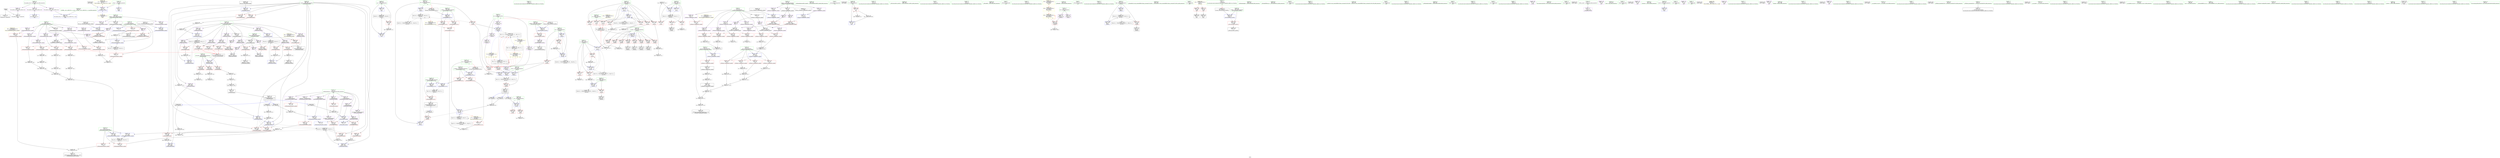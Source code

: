 digraph "SVFG" {
	label="SVFG";

	Node0x561b675e1d30 [shape=record,color=grey,label="{NodeID: 0\nNullPtr}"];
	Node0x561b675e1d30 -> Node0x561b675fee10[style=solid];
	Node0x561b675e1d30 -> Node0x561b6760f480[style=solid];
	Node0x561b67647d40 [shape=record,color=yellow,style=double,label="{NodeID: 692\n2V_2 = CSCHI(MR_2V_1)\npts\{10 \}\nCS[]}"];
	Node0x561b6760ad00 [shape=record,color=grey,label="{NodeID: 526\n286 = cmp(281, 285, )\n}"];
	Node0x561b67612570 [shape=record,color=blue,label="{NodeID: 360\n580\<--212\ncas\<--\nmain\n}"];
	Node0x561b67612570 -> Node0x561b6763d200[style=dashed];
	Node0x561b6760e170 [shape=record,color=red,label="{NodeID: 277\n474\<--470\n\<--__b.addr\n_ZSt3minIiERKT_S2_S2_\n}"];
	Node0x561b6760e170 -> Node0x561b6760e310[style=solid];
	Node0x561b67601e80 [shape=record,color=purple,label="{NodeID: 194\n642\<--342\noffset_0\<--\n}"];
	Node0x561b67601e80 -> Node0x561b67610d10[style=solid];
	Node0x561b675fe710 [shape=record,color=black,label="{NodeID: 111\n163\<--237\n_ZN4Date8date2intENS_4dateE_ret\<--add14\n_ZN4Date8date2intENS_4dateE\n}"];
	Node0x561b675fce60 [shape=record,color=green,label="{NodeID: 28\n184\<--1\n\<--dummyObj\nCan only get source location for instruction, argument, global var or function.}"];
	Node0x561b67662690 [shape=record,color=black,label="{NodeID: 720\n350 = PHI(438, 440, 517, )\n0th arg _Z5solvei }"];
	Node0x561b67662690 -> Node0x561b67610eb0[style=solid];
	Node0x561b6763aa00 [shape=record,color=black,label="{NodeID: 554\nMR_67V_2 = PHI(MR_67V_3, MR_67V_1, MR_67V_1, )\npts\{368 \}\n}"];
	Node0x561b6761b660 [shape=record,color=grey,label="{NodeID: 471\n513 = Binary(512, 125, )\n}"];
	Node0x561b6761b660 -> Node0x561b67612160[style=solid];
	Node0x561b6760f8c0 [shape=record,color=blue, style = dotted,label="{NodeID: 305\n633\<--635\noffset_1\<--dummyVal\n_ZN4Date7weekdayENS_4dateE\n}"];
	Node0x561b6760f8c0 -> Node0x561b67602840[style=dashed];
	Node0x561b6760f8c0 -> Node0x561b67602910[style=dashed];
	Node0x561b6760f8c0 -> Node0x561b676029e0[style=dashed];
	Node0x561b6760f8c0 -> Node0x561b67602ab0[style=dashed];
	Node0x561b67603540 [shape=record,color=red,label="{NodeID: 222\n207\<--206\n\<--\n_ZN4Date8date2intENS_4dateE\n}"];
	Node0x561b67603540 -> Node0x561b6761eae0[style=solid];
	Node0x561b676050c0 [shape=record,color=purple,label="{NodeID: 139\n317\<--11\narrayidx\<--_ZN4Date4daysE\n_ZN4Date8int2dateEi\n}"];
	Node0x561b676050c0 -> Node0x561b6760c5d0[style=solid];
	Node0x561b675ff9c0 [shape=record,color=green,label="{NodeID: 56\n161\<--162\n_ZN4Date8date2intENS_4dateE\<--_ZN4Date8date2intENS_4dateE_field_insensitive\n}"];
	Node0x561b6761e060 [shape=record,color=grey,label="{NodeID: 499\n131 = Binary(130, 132, )\n}"];
	Node0x561b6761e060 -> Node0x561b6761b360[style=solid];
	Node0x561b67610f80 [shape=record,color=blue,label="{NodeID: 333\n351\<--380\nretval\<--\n_Z5solvei\n}"];
	Node0x561b67610f80 -> Node0x561b67638700[style=dashed];
	Node0x561b6760cb80 [shape=record,color=red,label="{NodeID: 250\n384\<--353\n\<--N.addr\n_Z5solvei\n}"];
	Node0x561b6760cb80 -> Node0x561b67611120[style=solid];
	Node0x561b676067e0 [shape=record,color=purple,label="{NodeID: 167\n630\<--91\noffset_0\<--\n}"];
	Node0x561b676067e0 -> Node0x561b6760f7f0[style=solid];
	Node0x561b676011a0 [shape=record,color=green,label="{NodeID: 84\n495\<--496\nres\<--res_field_insensitive\n_Z3runv\n}"];
	Node0x561b676011a0 -> Node0x561b6760e7f0[style=solid];
	Node0x561b676011a0 -> Node0x561b6760e8c0[style=solid];
	Node0x561b676011a0 -> Node0x561b67612230[style=solid];
	Node0x561b675f8440 [shape=record,color=green,label="{NodeID: 1\n7\<--1\n__dso_handle\<--dummyObj\nGlob }"];
	Node0x561b6765de20 [shape=record,color=black,label="{NodeID: 693\n48 = PHI()\n}"];
	Node0x561b6760ae80 [shape=record,color=grey,label="{NodeID: 527\n600 = cmp(596, 212, )\n}"];
	Node0x561b67612640 [shape=record,color=blue,label="{NodeID: 361\n578\<--597\nT\<--dec\nmain\n}"];
	Node0x561b67612640 -> Node0x561b6760eb30[style=dashed];
	Node0x561b67612640 -> Node0x561b67612640[style=dashed];
	Node0x561b6760e240 [shape=record,color=red,label="{NodeID: 278\n480\<--470\n\<--__b.addr\n_ZSt3minIiERKT_S2_S2_\n}"];
	Node0x561b6760e240 -> Node0x561b67611ef0[style=solid];
	Node0x561b67601f50 [shape=record,color=purple,label="{NodeID: 195\n645\<--342\noffset_1\<--\n}"];
	Node0x561b67601f50 -> Node0x561b67610de0[style=solid];
	Node0x561b675fe7e0 [shape=record,color=black,label="{NodeID: 112\n258\<--256\nconv\<--\n_ZN4Date4leapEi\n}"];
	Node0x561b675fe7e0 -> Node0x561b675fe8b0[style=solid];
	Node0x561b675fcf60 [shape=record,color=green,label="{NodeID: 29\n212\<--1\n\<--dummyObj\nCan only get source location for instruction, argument, global var or function.}"];
	Node0x561b676628e0 [shape=record,color=black,label="{NodeID: 721\n77 = PHI()\n0th arg _ZN4Date7weekdayENS_4dateE }"];
	Node0x561b676628e0 -> Node0x561b6760f650[style=solid];
	Node0x561b6763af00 [shape=record,color=black,label="{NodeID: 555\nMR_71V_2 = PHI(MR_71V_8, MR_71V_1, MR_71V_3, )\npts\{170000 \}\n|{<s0>11|<s1>12|<s2>17}}"];
	Node0x561b6763af00:s0 -> Node0x561b676477c0[style=dashed,color=blue];
	Node0x561b6763af00:s1 -> Node0x561b67635a00[style=dashed,color=blue];
	Node0x561b6763af00:s2 -> Node0x561b67647a80[style=dashed,color=blue];
	Node0x561b6761b7e0 [shape=record,color=grey,label="{NodeID: 472\n137 = Binary(133, 135, )\n}"];
	Node0x561b6761b7e0 -> Node0x561b6761bf60[style=solid];
	Node0x561b6760f990 [shape=record,color=blue,label="{NodeID: 306\n83\<--113\ntm\<--cond\n_ZN4Date7weekdayENS_4dateE\n}"];
	Node0x561b6760f990 -> Node0x561b67602430[style=dashed];
	Node0x561b67603610 [shape=record,color=red,label="{NodeID: 223\n216\<--215\n\<--month\n_ZN4Date8date2intENS_4dateE\n}"];
	Node0x561b67603610 -> Node0x561b6761ede0[style=solid];
	Node0x561b67605190 [shape=record,color=purple,label="{NodeID: 140\n326\<--11\narrayidx18\<--_ZN4Date4daysE\n_ZN4Date8int2dateEi\n}"];
	Node0x561b67605190 -> Node0x561b6760c770[style=solid];
	Node0x561b675ffac0 [shape=record,color=green,label="{NodeID: 57\n166\<--167\na\<--a_field_insensitive\n_ZN4Date8date2intENS_4dateE\n}"];
	Node0x561b675ffac0 -> Node0x561b675fe3d0[style=solid];
	Node0x561b675ffac0 -> Node0x561b67606b20[style=solid];
	Node0x561b675ffac0 -> Node0x561b67606bf0[style=solid];
	Node0x561b675ffac0 -> Node0x561b67606cc0[style=solid];
	Node0x561b675ffac0 -> Node0x561b67606d90[style=solid];
	Node0x561b675ffac0 -> Node0x561b67606e60[style=solid];
	Node0x561b675ffac0 -> Node0x561b67606f30[style=solid];
	Node0x561b675ffac0 -> Node0x561b67607000[style=solid];
	Node0x561b6761e1e0 [shape=record,color=grey,label="{NodeID: 500\n188 = Binary(187, 132, )\n}"];
	Node0x561b6761e1e0 -> Node0x561b6761dbe0[style=solid];
	Node0x561b67611050 [shape=record,color=blue,label="{NodeID: 334\n355\<--375\nret\<--\n_Z5solvei\n}"];
	Node0x561b67611050 -> Node0x561b67634f10[style=dashed];
	Node0x561b67611050 -> Node0x561b67638c00[style=dashed];
	Node0x561b6760cc50 [shape=record,color=red,label="{NodeID: 251\n416\<--353\n\<--N.addr\n_Z5solvei\n}"];
	Node0x561b6760cc50 -> Node0x561b676043c0[style=solid];
	Node0x561b676068b0 [shape=record,color=purple,label="{NodeID: 168\n633\<--91\noffset_1\<--\n}"];
	Node0x561b676068b0 -> Node0x561b6760f8c0[style=solid];
	Node0x561b67601270 [shape=record,color=green,label="{NodeID: 85\n498\<--499\n_Z3FLCIA1000013_iEvRT_i\<--_Z3FLCIA1000013_iEvRT_i_field_insensitive\n}"];
	Node0x561b675f84d0 [shape=record,color=green,label="{NodeID: 2\n9\<--1\n\<--dummyObj\nCan only get source location for instruction, argument, global var or function.}"];
	Node0x561b676603a0 [shape=record,color=black,label="{NodeID: 694\n66 = PHI()\n}"];
	Node0x561b676603a0 -> Node0x561b6760f580[style=solid];
	Node0x561b676424e0 [shape=record,color=yellow,style=double,label="{NodeID: 611\n12V_1 = ENCHI(MR_12V_0)\npts\{800002 \}\nFun[_ZN4Date7weekdayENS_4dateE]}"];
	Node0x561b676424e0 -> Node0x561b67602d20[style=dashed];
	Node0x561b6760b000 [shape=record,color=grey,label="{NodeID: 528\n428 = cmp(426, 427, )\n}"];
	Node0x561b67612710 [shape=record,color=blue,label="{NodeID: 362\n580\<--605\ncas\<--inc\nmain\n}"];
	Node0x561b67612710 -> Node0x561b6763d200[style=dashed];
	Node0x561b6760e310 [shape=record,color=red,label="{NodeID: 279\n475\<--474\n\<--\n_ZSt3minIiERKT_S2_S2_\n}"];
	Node0x561b6760e310 -> Node0x561b6760a700[style=solid];
	Node0x561b67602020 [shape=record,color=purple,label="{NodeID: 196\n643\<--343\noffset_0\<--\n}"];
	Node0x561b67602020 -> Node0x561b6760f010[style=solid];
	Node0x561b675fe8b0 [shape=record,color=black,label="{NodeID: 113\n239\<--258\n_ZN4Date4leapEi_ret\<--conv\n_ZN4Date4leapEi\n|{<s0>6|<s1>7|<s2>8|<s3>9}}"];
	Node0x561b675fe8b0:s0 -> Node0x561b67660500[style=solid,color=blue];
	Node0x561b675fe8b0:s1 -> Node0x561b67660990[style=solid,color=blue];
	Node0x561b675fe8b0:s2 -> Node0x561b67660b80[style=solid,color=blue];
	Node0x561b675fe8b0:s3 -> Node0x561b67660cc0[style=solid,color=blue];
	Node0x561b675fd060 [shape=record,color=green,label="{NodeID: 30\n233\<--1\n\<--dummyObj\nCan only get source location for instruction, argument, global var or function.}"];
	Node0x561b676629b0 [shape=record,color=black,label="{NodeID: 722\n78 = PHI()\n1st arg _ZN4Date7weekdayENS_4dateE }"];
	Node0x561b676629b0 -> Node0x561b6760f720[style=solid];
	Node0x561b6761b960 [shape=record,color=grey,label="{NodeID: 473\n245 = Binary(244, 132, )\n}"];
	Node0x561b6761b960 -> Node0x561b6760a880[style=solid];
	Node0x561b6760fa60 [shape=record,color=blue,label="{NodeID: 307\n85\<--127\nty\<--cond10\n_ZN4Date7weekdayENS_4dateE\n}"];
	Node0x561b6760fa60 -> Node0x561b67602500[style=dashed];
	Node0x561b6760fa60 -> Node0x561b676025d0[style=dashed];
	Node0x561b6760fa60 -> Node0x561b676026a0[style=dashed];
	Node0x561b6760fa60 -> Node0x561b67602770[style=dashed];
	Node0x561b676036e0 [shape=record,color=red,label="{NodeID: 224\n226\<--225\n\<--arrayidx\n_ZN4Date8date2intENS_4dateE\n}"];
	Node0x561b676036e0 -> Node0x561b6761f6e0[style=solid];
	Node0x561b67605260 [shape=record,color=purple,label="{NodeID: 141\n336\<--11\n\<--_ZN4Date4daysE\n_ZN4Date8int2dateEi\n}"];
	Node0x561b67605260 -> Node0x561b67610b70[style=solid];
	Node0x561b675ffb90 [shape=record,color=green,label="{NodeID: 58\n168\<--169\ncoerce\<--coerce_field_insensitive\n_ZN4Date8date2intENS_4dateE\n}"];
	Node0x561b675ffb90 -> Node0x561b675fe4a0[style=solid];
	Node0x561b675ffb90 -> Node0x561b676070d0[style=solid];
	Node0x561b675ffb90 -> Node0x561b676071a0[style=solid];
	Node0x561b6761e360 [shape=record,color=grey,label="{NodeID: 501\n292 = Binary(184, 291, )\n}"];
	Node0x561b6761e360 -> Node0x561b6761dd60[style=solid];
	Node0x561b67611120 [shape=record,color=blue,label="{NodeID: 335\n357\<--384\nt\<--\n_Z5solvei\n}"];
	Node0x561b67611120 -> Node0x561b6760d130[style=dashed];
	Node0x561b67611120 -> Node0x561b6760d200[style=dashed];
	Node0x561b67611120 -> Node0x561b6760d2d0[style=dashed];
	Node0x561b67611120 -> Node0x561b67611530[style=dashed];
	Node0x561b67611120 -> Node0x561b67639100[style=dashed];
	Node0x561b6760cd20 [shape=record,color=red,label="{NodeID: 252\n427\<--353\n\<--N.addr\n_Z5solvei\n}"];
	Node0x561b6760cd20 -> Node0x561b6760b000[style=solid];
	Node0x561b67606980 [shape=record,color=purple,label="{NodeID: 169\n631\<--92\noffset_0\<--\n}"];
	Node0x561b67606980 -> Node0x561b6760ecd0[style=solid];
	Node0x561b67601370 [shape=record,color=green,label="{NodeID: 86\n509\<--510\n_ZNSirsERi\<--_ZNSirsERi_field_insensitive\n}"];
	Node0x561b675e91b0 [shape=record,color=green,label="{NodeID: 3\n18\<--1\n_ZSt3cin\<--dummyObj\nGlob }"];
	Node0x561b67660500 [shape=record,color=black,label="{NodeID: 695\n203 = PHI(239, )\n}"];
	Node0x561b67660500 -> Node0x561b6761eae0[style=solid];
	Node0x561b6760b180 [shape=record,color=grey,label="{NodeID: 529\n433 = cmp(432, 212, )\n}"];
	Node0x561b6760e3e0 [shape=record,color=red,label="{NodeID: 280\n477\<--476\n\<--\n_ZSt3minIiERKT_S2_S2_\n}"];
	Node0x561b6760e3e0 -> Node0x561b6760a700[style=solid];
	Node0x561b676020f0 [shape=record,color=purple,label="{NodeID: 197\n646\<--343\noffset_1\<--\n}"];
	Node0x561b676020f0 -> Node0x561b6760f0e0[style=solid];
	Node0x561b675fe980 [shape=record,color=black,label="{NodeID: 114\n343\<--264\n\<--retval\n_ZN4Date8int2dateEi\n}"];
	Node0x561b675fe980 -> Node0x561b67602020[style=solid];
	Node0x561b675fe980 -> Node0x561b676020f0[style=solid];
	Node0x561b675fd160 [shape=record,color=green,label="{NodeID: 31\n257\<--1\n\<--dummyObj\nCan only get source location for instruction, argument, global var or function.}"];
	Node0x561b67662a80 [shape=record,color=black,label="{NodeID: 723\n263 = PHI()\n0th arg _ZN4Date8int2dateEi }"];
	Node0x561b67662a80 -> Node0x561b67610420[style=solid];
	Node0x561b6761bae0 [shape=record,color=grey,label="{NodeID: 474\n249 = Binary(248, 136, )\n}"];
	Node0x561b6761bae0 -> Node0x561b6760a400[style=solid];
	Node0x561b6760fb30 [shape=record,color=blue,label="{NodeID: 308\n174\<--164\n\<--a.coerce0\n_ZN4Date8date2intENS_4dateE\n}"];
	Node0x561b6760fb30 -> Node0x561b6760ee70[style=dashed];
	Node0x561b676037b0 [shape=record,color=red,label="{NodeID: 225\n236\<--235\n\<--day\n_ZN4Date8date2intENS_4dateE\n}"];
	Node0x561b676037b0 -> Node0x561b6761a8e0[style=solid];
	Node0x561b67605330 [shape=record,color=purple,label="{NodeID: 142\n398\<--14\narrayidx4\<--kb\n_Z5solvei\n}"];
	Node0x561b67605330 -> Node0x561b6760dd60[style=solid];
	Node0x561b675ffc60 [shape=record,color=green,label="{NodeID: 59\n170\<--171\nret\<--ret_field_insensitive\n_ZN4Date8date2intENS_4dateE\n}"];
	Node0x561b675ffc60 -> Node0x561b67602df0[style=solid];
	Node0x561b675ffc60 -> Node0x561b67602ec0[style=solid];
	Node0x561b675ffc60 -> Node0x561b6760fe70[style=solid];
	Node0x561b675ffc60 -> Node0x561b676101b0[style=solid];
	Node0x561b6761e4e0 [shape=record,color=grey,label="{NodeID: 502\n193 = Binary(192, 136, )\n}"];
	Node0x561b6761e4e0 -> Node0x561b6761e960[style=solid];
	Node0x561b676111f0 [shape=record,color=blue,label="{NodeID: 336\n359\<--125\ncnt\<--\n_Z5solvei\n}"];
	Node0x561b676111f0 -> Node0x561b6760d3a0[style=dashed];
	Node0x561b676111f0 -> Node0x561b6760d470[style=dashed];
	Node0x561b676111f0 -> Node0x561b67611600[style=dashed];
	Node0x561b676111f0 -> Node0x561b67639600[style=dashed];
	Node0x561b6760cdf0 [shape=record,color=red,label="{NodeID: 253\n430\<--353\n\<--N.addr\n_Z5solvei\n}"];
	Node0x561b6760cdf0 -> Node0x561b6761cb60[style=solid];
	Node0x561b67606a50 [shape=record,color=purple,label="{NodeID: 170\n634\<--92\noffset_1\<--\n}"];
	Node0x561b67606a50 -> Node0x561b6760eda0[style=solid];
	Node0x561b67601470 [shape=record,color=green,label="{NodeID: 87\n525\<--526\n_ZNSolsEi\<--_ZNSolsEi_field_insensitive\n}"];
	Node0x561b675e9240 [shape=record,color=green,label="{NodeID: 4\n19\<--1\n_ZSt4cout\<--dummyObj\nGlob }"];
	Node0x561b67660990 [shape=record,color=black,label="{NodeID: 696\n284 = PHI(239, )\n}"];
	Node0x561b67660990 -> Node0x561b6761d460[style=solid];
	Node0x561b6760b300 [shape=record,color=grey,label="{NodeID: 530\n117 = cmp(116, 101, )\n}"];
	Node0x561b6760e4b0 [shape=record,color=red,label="{NodeID: 281\n502\<--491\n\<--i\n_Z3runv\n}"];
	Node0x561b6760e4b0 -> Node0x561b6760a280[style=solid];
	Node0x561b676021c0 [shape=record,color=purple,label="{NodeID: 198\n550\<--549\narraydecay\<--\n_Z3FLCIA1000013_iEvRT_i\n}"];
	Node0x561b676021c0 -> Node0x561b676047d0[style=solid];
	Node0x561b67603d40 [shape=record,color=black,label="{NodeID: 115\n342\<--268\n\<--tmp\n_ZN4Date8int2dateEi\n}"];
	Node0x561b67603d40 -> Node0x561b67601e80[style=solid];
	Node0x561b67603d40 -> Node0x561b67601f50[style=solid];
	Node0x561b675fd260 [shape=record,color=green,label="{NodeID: 32\n273\<--1\n\<--dummyObj\nCan only get source location for instruction, argument, global var or function.}"];
	Node0x561b6761bc60 [shape=record,color=grey,label="{NodeID: 475\n135 = Binary(134, 136, )\n}"];
	Node0x561b6761bc60 -> Node0x561b6761b7e0[style=solid];
	Node0x561b6760fc00 [shape=record,color=blue,label="{NodeID: 309\n176\<--165\n\<--a.coerce1\n_ZN4Date8date2intENS_4dateE\n}"];
	Node0x561b6760fc00 -> Node0x561b6760ef40[style=dashed];
	Node0x561b67603880 [shape=record,color=red,label="{NodeID: 226\n244\<--241\n\<--year.addr\n_ZN4Date4leapEi\n}"];
	Node0x561b67603880 -> Node0x561b6761b960[style=solid];
	Node0x561b67605400 [shape=record,color=purple,label="{NodeID: 143\n507\<--14\narrayidx\<--kb\n_Z3runv\n}"];
	Node0x561b675ffd30 [shape=record,color=green,label="{NodeID: 60\n172\<--173\ni\<--i_field_insensitive\n_ZN4Date8date2intENS_4dateE\n}"];
	Node0x561b675ffd30 -> Node0x561b67602f90[style=solid];
	Node0x561b675ffd30 -> Node0x561b67603060[style=solid];
	Node0x561b675ffd30 -> Node0x561b67610010[style=solid];
	Node0x561b675ffd30 -> Node0x561b676100e0[style=solid];
	Node0x561b6761e660 [shape=record,color=grey,label="{NodeID: 503\n597 = Binary(596, 598, )\n}"];
	Node0x561b6761e660 -> Node0x561b67612640[style=solid];
	Node0x561b676112c0 [shape=record,color=blue,label="{NodeID: 337\n361\<--388\nflag\<--\n_Z5solvei\n}"];
	Node0x561b676112c0 -> Node0x561b67637d00[style=dashed];
	Node0x561b6760cec0 [shape=record,color=red,label="{NodeID: 254\n436\<--353\n\<--N.addr\n_Z5solvei\n}"];
	Node0x561b6760cec0 -> Node0x561b67609c80[style=solid];
	Node0x561b67606b20 [shape=record,color=purple,label="{NodeID: 171\n181\<--166\nyear\<--a\n_ZN4Date8date2intENS_4dateE\n}"];
	Node0x561b67606b20 -> Node0x561b67603130[style=solid];
	Node0x561b67601570 [shape=record,color=green,label="{NodeID: 88\n528\<--529\n_ZSt4endlIcSt11char_traitsIcEERSt13basic_ostreamIT_T0_ES6_\<--_ZSt4endlIcSt11char_traitsIcEERSt13basic_ostreamIT_T0_ES6__field_insensitive\n}"];
	Node0x561b675e92d0 [shape=record,color=green,label="{NodeID: 5\n20\<--1\n.str\<--dummyObj\nGlob }"];
	Node0x561b67660b80 [shape=record,color=black,label="{NodeID: 697\n291 = PHI(239, )\n}"];
	Node0x561b67660b80 -> Node0x561b6761e360[style=solid];
	Node0x561b6760b480 [shape=record,color=grey,label="{NodeID: 531\n391 = cmp(390, 212, )\n}"];
	Node0x561b6760e580 [shape=record,color=red,label="{NodeID: 282\n505\<--491\n\<--i\n_Z3runv\n}"];
	Node0x561b6760e580 -> Node0x561b67604700[style=solid];
	Node0x561b67602290 [shape=record,color=red,label="{NodeID: 199\n583\<--26\n\<--stdin\nmain\n}"];
	Node0x561b67602290 -> Node0x561b67604970[style=solid];
	Node0x561b67603e10 [shape=record,color=black,label="{NodeID: 116\n316\<--315\nidxprom\<--sub11\n_ZN4Date8int2dateEi\n}"];
	Node0x561b675fd360 [shape=record,color=green,label="{NodeID: 33\n375\<--1\n\<--dummyObj\nCan only get source location for instruction, argument, global var or function.|{<s0>14}}"];
	Node0x561b675fd360:s0 -> Node0x561b676621c0[style=solid,color=red];
	Node0x561b6763c300 [shape=record,color=black,label="{NodeID: 559\nMR_81V_3 = PHI(MR_81V_4, MR_81V_2, )\npts\{492 \}\n}"];
	Node0x561b6763c300 -> Node0x561b6760e4b0[style=dashed];
	Node0x561b6763c300 -> Node0x561b6760e580[style=dashed];
	Node0x561b6763c300 -> Node0x561b6760e650[style=dashed];
	Node0x561b6763c300 -> Node0x561b67612160[style=dashed];
	Node0x561b6761bde0 [shape=record,color=grey,label="{NodeID: 476\n144 = Binary(145, 143, )\n}"];
	Node0x561b6761bde0 -> Node0x561b6761aee0[style=solid];
	Node0x561b6760fcd0 [shape=record,color=blue, style = dotted,label="{NodeID: 310\n636\<--638\noffset_0\<--dummyVal\n_ZN4Date8date2intENS_4dateE\n}"];
	Node0x561b6760fcd0 -> Node0x561b67603130[style=dashed];
	Node0x561b6760fcd0 -> Node0x561b67603200[style=dashed];
	Node0x561b6760fcd0 -> Node0x561b676032d0[style=dashed];
	Node0x561b6760fcd0 -> Node0x561b676033a0[style=dashed];
	Node0x561b6760fcd0 -> Node0x561b67603470[style=dashed];
	Node0x561b67603950 [shape=record,color=red,label="{NodeID: 227\n248\<--241\n\<--year.addr\n_ZN4Date4leapEi\n}"];
	Node0x561b67603950 -> Node0x561b6761bae0[style=solid];
	Node0x561b676054d0 [shape=record,color=purple,label="{NodeID: 144\n372\<--16\narrayidx\<--dp\n_Z5solvei\n}"];
	Node0x561b676054d0 -> Node0x561b6760dbc0[style=solid];
	Node0x561b675ffe00 [shape=record,color=green,label="{NodeID: 61\n204\<--205\n_ZN4Date4leapEi\<--_ZN4Date4leapEi_field_insensitive\n}"];
	Node0x561b67640f20 [shape=record,color=yellow,style=double,label="{NodeID: 587\n28V_1 = ENCHI(MR_28V_0)\npts\{1670002 \}\nFun[_ZN4Date8date2intENS_4dateE]}"];
	Node0x561b67640f20 -> Node0x561b676037b0[style=dashed];
	Node0x561b6761e7e0 [shape=record,color=grey,label="{NodeID: 504\n110 = Binary(109, 111, )\n}"];
	Node0x561b6761e7e0 -> Node0x561b67619da0[style=solid];
	Node0x561b67611390 [shape=record,color=blue,label="{NodeID: 338\n363\<--394\nm\<--rem\n_Z5solvei\n}"];
	Node0x561b67611390 -> Node0x561b6760d610[style=dashed];
	Node0x561b67611390 -> Node0x561b67611390[style=dashed];
	Node0x561b67611390 -> Node0x561b6763a000[style=dashed];
	Node0x561b6760cf90 [shape=record,color=red,label="{NodeID: 255\n455\<--353\n\<--N.addr\n_Z5solvei\n}"];
	Node0x561b6760cf90 -> Node0x561b67604490[style=solid];
	Node0x561b67606bf0 [shape=record,color=purple,label="{NodeID: 172\n185\<--166\nyear1\<--a\n_ZN4Date8date2intENS_4dateE\n}"];
	Node0x561b67606bf0 -> Node0x561b67603200[style=solid];
	Node0x561b67601670 [shape=record,color=green,label="{NodeID: 89\n530\<--531\n_ZNSolsEPFRSoS_E\<--_ZNSolsEPFRSoS_E_field_insensitive\n}"];
	Node0x561b675e9ba0 [shape=record,color=green,label="{NodeID: 6\n22\<--1\n.str.2\<--dummyObj\nGlob }"];
	Node0x561b67660cc0 [shape=record,color=black,label="{NodeID: 698\n303 = PHI(239, )\n}"];
	Node0x561b67660cc0 -> Node0x561b6761ef60[style=solid];
	Node0x561b67642890 [shape=record,color=yellow,style=double,label="{NodeID: 615\n38V_1 = ENCHI(MR_38V_0)\npts\{269 \}\nFun[_ZN4Date8int2dateEi]}"];
	Node0x561b67642890 -> Node0x561b6760c020[style=dashed];
	Node0x561b6760b600 [shape=record,color=grey,label="{NodeID: 532\n400 = cmp(212, 399, )\n}"];
	Node0x561b6760e650 [shape=record,color=red,label="{NodeID: 283\n512\<--491\n\<--i\n_Z3runv\n}"];
	Node0x561b6760e650 -> Node0x561b6761b660[style=solid];
	Node0x561b67602360 [shape=record,color=red,label="{NodeID: 200\n589\<--31\n\<--stdout\nmain\n}"];
	Node0x561b67602360 -> Node0x561b67604a40[style=solid];
	Node0x561b67603ee0 [shape=record,color=black,label="{NodeID: 117\n325\<--324\nidxprom17\<--sub16\n_ZN4Date8int2dateEi\n}"];
	Node0x561b675fd460 [shape=record,color=green,label="{NodeID: 34\n388\<--1\n\<--dummyObj\nCan only get source location for instruction, argument, global var or function.}"];
	Node0x561b6761bf60 [shape=record,color=grey,label="{NodeID: 477\n141 = Binary(137, 139, )\n}"];
	Node0x561b6761bf60 -> Node0x561b6761b060[style=solid];
	Node0x561b6760fda0 [shape=record,color=blue, style = dotted,label="{NodeID: 311\n639\<--641\noffset_1\<--dummyVal\n_ZN4Date8date2intENS_4dateE\n}"];
	Node0x561b6760fda0 -> Node0x561b67603610[style=dashed];
	Node0x561b67603a20 [shape=record,color=red,label="{NodeID: 228\n252\<--241\n\<--year.addr\n_ZN4Date4leapEi\n}"];
	Node0x561b67603a20 -> Node0x561b6761b4e0[style=solid];
	Node0x561b676055a0 [shape=record,color=purple,label="{NodeID: 145\n379\<--16\narrayidx2\<--dp\n_Z5solvei\n}"];
	Node0x561b676055a0 -> Node0x561b6760dc90[style=solid];
	Node0x561b675fff00 [shape=record,color=green,label="{NodeID: 62\n241\<--242\nyear.addr\<--year.addr_field_insensitive\n_ZN4Date4leapEi\n}"];
	Node0x561b675fff00 -> Node0x561b67603880[style=solid];
	Node0x561b675fff00 -> Node0x561b67603950[style=solid];
	Node0x561b675fff00 -> Node0x561b67603a20[style=solid];
	Node0x561b675fff00 -> Node0x561b67610350[style=solid];
	Node0x561b6761e960 [shape=record,color=grey,label="{NodeID: 505\n194 = Binary(189, 193, )\n}"];
	Node0x561b6761e960 -> Node0x561b6761c6e0[style=solid];
	Node0x561b67611460 [shape=record,color=blue,label="{NodeID: 339\n361\<--403\nflag\<--\n_Z5solvei\n}"];
	Node0x561b67611460 -> Node0x561b67637d00[style=dashed];
	Node0x561b6760d060 [shape=record,color=red,label="{NodeID: 256\n454\<--355\n\<--ret\n_Z5solvei\n}"];
	Node0x561b6760d060 -> Node0x561b67611bb0[style=solid];
	Node0x561b6760d060 -> Node0x561b67611c80[style=solid];
	Node0x561b67606cc0 [shape=record,color=purple,label="{NodeID: 173\n190\<--166\nyear2\<--a\n_ZN4Date8date2intENS_4dateE\n}"];
	Node0x561b67606cc0 -> Node0x561b676032d0[style=solid];
	Node0x561b67601770 [shape=record,color=green,label="{NodeID: 90\n535\<--536\n_ZStlsISt11char_traitsIcEERSt13basic_ostreamIcT_ES5_PKc\<--_ZStlsISt11char_traitsIcEERSt13basic_ostreamIcT_ES5_PKc_field_insensitive\n}"];
	Node0x561b675e9c60 [shape=record,color=green,label="{NodeID: 7\n24\<--1\n.str.3\<--dummyObj\nGlob }"];
	Node0x561b67660e00 [shape=record,color=black,label="{NodeID: 699\n439 = PHI(349, )\n}"];
	Node0x561b67660e00 -> Node0x561b67609f80[style=solid];
	Node0x561b6760b780 [shape=record,color=grey,label="{NodeID: 533\n319 = cmp(312, 318, )\n}"];
	Node0x561b6760e720 [shape=record,color=red,label="{NodeID: 284\n517\<--493\n\<--N\n_Z3runv\n|{<s0>17}}"];
	Node0x561b6760e720:s0 -> Node0x561b67662690[style=solid,color=red];
	Node0x561b67602430 [shape=record,color=red,label="{NodeID: 201\n142\<--83\n\<--tm\n_ZN4Date7weekdayENS_4dateE\n}"];
	Node0x561b67602430 -> Node0x561b675ff1b0[style=solid];
	Node0x561b67603fb0 [shape=record,color=black,label="{NodeID: 118\n262\<--345\n_ZN4Date8int2dateEi_ret\<--\n_ZN4Date8int2dateEi\n}"];
	Node0x561b675fd560 [shape=record,color=green,label="{NodeID: 35\n403\<--1\n\<--dummyObj\nCan only get source location for instruction, argument, global var or function.}"];
	Node0x561b6761c0e0 [shape=record,color=grey,label="{NodeID: 478\n139 = Binary(138, 140, )\n}"];
	Node0x561b6761c0e0 -> Node0x561b6761bf60[style=solid];
	Node0x561b6760fe70 [shape=record,color=blue,label="{NodeID: 312\n170\<--199\nret\<--add9\n_ZN4Date8date2intENS_4dateE\n}"];
	Node0x561b6760fe70 -> Node0x561b67635f00[style=dashed];
	Node0x561b67603af0 [shape=record,color=red,label="{NodeID: 229\n271\<--266\n\<--a.addr\n_ZN4Date8int2dateEi\n}"];
	Node0x561b67603af0 -> Node0x561b6761d160[style=solid];
	Node0x561b67605670 [shape=record,color=purple,label="{NodeID: 146\n418\<--16\narrayidx11\<--dp\n_Z5solvei\n}"];
	Node0x561b67605670 -> Node0x561b676116d0[style=solid];
	Node0x561b675fffd0 [shape=record,color=green,label="{NodeID: 63\n260\<--261\n_ZN4Date8int2dateEi\<--_ZN4Date8int2dateEi_field_insensitive\n}"];
	Node0x561b6761eae0 [shape=record,color=grey,label="{NodeID: 506\n208 = Binary(207, 203, )\n}"];
	Node0x561b6761eae0 -> Node0x561b6760ff40[style=solid];
	Node0x561b67611530 [shape=record,color=blue,label="{NodeID: 340\n357\<--406\nt\<--div\n_Z5solvei\n}"];
	Node0x561b67611530 -> Node0x561b6760d130[style=dashed];
	Node0x561b67611530 -> Node0x561b6760d200[style=dashed];
	Node0x561b67611530 -> Node0x561b6760d2d0[style=dashed];
	Node0x561b67611530 -> Node0x561b67611530[style=dashed];
	Node0x561b67611530 -> Node0x561b67639100[style=dashed];
	Node0x561b6760d130 [shape=record,color=red,label="{NodeID: 257\n390\<--357\n\<--t\n_Z5solvei\n}"];
	Node0x561b6760d130 -> Node0x561b6760b480[style=solid];
	Node0x561b67606d90 [shape=record,color=purple,label="{NodeID: 174\n195\<--166\nyear6\<--a\n_ZN4Date8date2intENS_4dateE\n}"];
	Node0x561b67606d90 -> Node0x561b676033a0[style=solid];
	Node0x561b67601870 [shape=record,color=green,label="{NodeID: 91\n543\<--544\nA.addr\<--A.addr_field_insensitive\n_Z3FLCIA1000013_iEvRT_i\n}"];
	Node0x561b67601870 -> Node0x561b6760e990[style=solid];
	Node0x561b67601870 -> Node0x561b67612300[style=solid];
	Node0x561b675e9d20 [shape=record,color=green,label="{NodeID: 8\n26\<--1\nstdin\<--dummyObj\nGlob }"];
	Node0x561b67660f40 [shape=record,color=black,label="{NodeID: 700\n441 = PHI(349, )\n}"];
	Node0x561b67660f40 -> Node0x561b67609f80[style=solid];
	Node0x561b6760b900 [shape=record,color=grey,label="{NodeID: 534\n218 = cmp(214, 217, )\n}"];
	Node0x561b6760e7f0 [shape=record,color=red,label="{NodeID: 285\n520\<--495\n\<--res\n_Z3runv\n}"];
	Node0x561b6760e7f0 -> Node0x561b6760a100[style=solid];
	Node0x561b67602500 [shape=record,color=red,label="{NodeID: 202\n129\<--85\n\<--ty\n_ZN4Date7weekdayENS_4dateE\n}"];
	Node0x561b67602500 -> Node0x561b6761b360[style=solid];
	Node0x561b67604080 [shape=record,color=black,label="{NodeID: 119\n371\<--370\nidxprom\<--\n_Z5solvei\n}"];
	Node0x561b675fd660 [shape=record,color=green,label="{NodeID: 36\n555\<--1\n\<--dummyObj\nCan only get source location for instruction, argument, global var or function.}"];
	Node0x561b6763d200 [shape=record,color=black,label="{NodeID: 562\nMR_99V_3 = PHI(MR_99V_4, MR_99V_2, )\npts\{581 \}\n}"];
	Node0x561b6763d200 -> Node0x561b6760ec00[style=dashed];
	Node0x561b6763d200 -> Node0x561b67612710[style=dashed];
	Node0x561b6761c260 [shape=record,color=grey,label="{NodeID: 479\n192 = Binary(191, 125, )\n}"];
	Node0x561b6761c260 -> Node0x561b6761e4e0[style=solid];
	Node0x561b6760ff40 [shape=record,color=blue,label="{NodeID: 313\n209\<--208\n\<--add11\n_ZN4Date8date2intENS_4dateE\n}"];
	Node0x561b6760ff40 -> Node0x561b676036e0[style=dashed];
	Node0x561b6760ff40 -> Node0x561b67610280[style=dashed];
	Node0x561b67603bc0 [shape=record,color=red,label="{NodeID: 230\n277\<--266\n\<--a.addr\n_ZN4Date8int2dateEi\n}"];
	Node0x561b67603bc0 -> Node0x561b6761da60[style=solid];
	Node0x561b67605740 [shape=record,color=purple,label="{NodeID: 147\n457\<--16\narrayidx23\<--dp\n_Z5solvei\n}"];
	Node0x561b67605740 -> Node0x561b67611bb0[style=solid];
	Node0x561b676000d0 [shape=record,color=green,label="{NodeID: 64\n264\<--265\nretval\<--retval_field_insensitive\n_ZN4Date8int2dateEi\n}"];
	Node0x561b676000d0 -> Node0x561b675fe980[style=solid];
	Node0x561b676000d0 -> Node0x561b676075b0[style=solid];
	Node0x561b676000d0 -> Node0x561b67607680[style=solid];
	Node0x561b676000d0 -> Node0x561b67607750[style=solid];
	Node0x561b676000d0 -> Node0x561b67607820[style=solid];
	Node0x561b676000d0 -> Node0x561b676078f0[style=solid];
	Node0x561b676000d0 -> Node0x561b676079c0[style=solid];
	Node0x561b676000d0 -> Node0x561b67607a90[style=solid];
	Node0x561b676000d0 -> Node0x561b67607b60[style=solid];
	Node0x561b676000d0 -> Node0x561b67601ce0[style=solid];
	Node0x561b676000d0 -> Node0x561b67601db0[style=solid];
	Node0x561b676411c0 [shape=record,color=yellow,style=double,label="{NodeID: 590\n55V_1 = ENCHI(MR_55V_0)\npts\{356 \}\nFun[_ZSt3minIiERKT_S2_S2_]}"];
	Node0x561b676411c0 -> Node0x561b6760e3e0[style=dashed];
	Node0x561b6761ec60 [shape=record,color=grey,label="{NodeID: 507\n426 = Binary(424, 425, )\n}"];
	Node0x561b6761ec60 -> Node0x561b6760b000[style=solid];
	Node0x561b67611600 [shape=record,color=blue,label="{NodeID: 341\n359\<--409\ncnt\<--inc\n_Z5solvei\n}"];
	Node0x561b67611600 -> Node0x561b6760d3a0[style=dashed];
	Node0x561b67611600 -> Node0x561b6760d470[style=dashed];
	Node0x561b67611600 -> Node0x561b67611600[style=dashed];
	Node0x561b67611600 -> Node0x561b67639600[style=dashed];
	Node0x561b6760d200 [shape=record,color=red,label="{NodeID: 258\n393\<--357\n\<--t\n_Z5solvei\n}"];
	Node0x561b6760d200 -> Node0x561b6761ce60[style=solid];
	Node0x561b67606e60 [shape=record,color=purple,label="{NodeID: 175\n201\<--166\nyear10\<--a\n_ZN4Date8date2intENS_4dateE\n}"];
	Node0x561b67606e60 -> Node0x561b67603470[style=solid];
	Node0x561b67601940 [shape=record,color=green,label="{NodeID: 92\n545\<--546\nx.addr\<--x.addr_field_insensitive\n_Z3FLCIA1000013_iEvRT_i\n}"];
	Node0x561b67601940 -> Node0x561b6760ea60[style=solid];
	Node0x561b67601940 -> Node0x561b676123d0[style=solid];
	Node0x561b675e9de0 [shape=record,color=green,label="{NodeID: 9\n27\<--1\n.str.4\<--dummyObj\nGlob }"];
	Node0x561b67661080 [shape=record,color=black,label="{NodeID: 701\n444 = PHI(463, )\n}"];
	Node0x561b67661080 -> Node0x561b6760de30[style=solid];
	Node0x561b67634f10 [shape=record,color=black,label="{NodeID: 535\nMR_55V_4 = PHI(MR_55V_5, MR_55V_3, )\npts\{356 \}\n|{|<s5>13}}"];
	Node0x561b67634f10 -> Node0x561b6760d060[style=dashed];
	Node0x561b67634f10 -> Node0x561b6760de30[style=dashed];
	Node0x561b67634f10 -> Node0x561b67611a10[style=dashed];
	Node0x561b67634f10 -> Node0x561b67634f10[style=dashed];
	Node0x561b67634f10 -> Node0x561b67638c00[style=dashed];
	Node0x561b67634f10:s5 -> Node0x561b676411c0[style=dashed,color=red];
	Node0x561b6760e8c0 [shape=record,color=red,label="{NodeID: 286\n523\<--495\n\<--res\n_Z3runv\n}"];
	Node0x561b676025d0 [shape=record,color=red,label="{NodeID: 203\n130\<--85\n\<--ty\n_ZN4Date7weekdayENS_4dateE\n}"];
	Node0x561b676025d0 -> Node0x561b6761e060[style=solid];
	Node0x561b67604150 [shape=record,color=black,label="{NodeID: 120\n378\<--377\nidxprom1\<--\n_Z5solvei\n}"];
	Node0x561b675fd760 [shape=record,color=green,label="{NodeID: 37\n598\<--1\n\<--dummyObj\nCan only get source location for instruction, argument, global var or function.}"];
	Node0x561b6763d700 [shape=record,color=black,label="{NodeID: 563\nMR_71V_2 = PHI(MR_71V_3, MR_71V_1, )\npts\{170000 \}\n|{<s0>29}}"];
	Node0x561b6763d700:s0 -> Node0x561b676408a0[style=dashed,color=red];
	Node0x561b6761c3e0 [shape=record,color=grey,label="{NodeID: 480\n406 = Binary(405, 111, )\n}"];
	Node0x561b6761c3e0 -> Node0x561b67611530[style=solid];
	Node0x561b67610010 [shape=record,color=blue,label="{NodeID: 314\n172\<--212\ni\<--\n_ZN4Date8date2intENS_4dateE\n}"];
	Node0x561b67610010 -> Node0x561b67636400[style=dashed];
	Node0x561b6760bc50 [shape=record,color=red,label="{NodeID: 231\n281\<--266\n\<--a.addr\n_ZN4Date8int2dateEi\n}"];
	Node0x561b6760bc50 -> Node0x561b6760ad00[style=solid];
	Node0x561b67605810 [shape=record,color=purple,label="{NodeID: 148\n533\<--20\n\<--.str\n_Z3runv\n}"];
	Node0x561b676001a0 [shape=record,color=green,label="{NodeID: 65\n266\<--267\na.addr\<--a.addr_field_insensitive\n_ZN4Date8int2dateEi\n}"];
	Node0x561b676001a0 -> Node0x561b67603af0[style=solid];
	Node0x561b676001a0 -> Node0x561b67603bc0[style=solid];
	Node0x561b676001a0 -> Node0x561b6760bc50[style=solid];
	Node0x561b676001a0 -> Node0x561b6760bce0[style=solid];
	Node0x561b676001a0 -> Node0x561b6760bdb0[style=solid];
	Node0x561b676001a0 -> Node0x561b6760be80[style=solid];
	Node0x561b676001a0 -> Node0x561b6760bf50[style=solid];
	Node0x561b676001a0 -> Node0x561b67610420[style=solid];
	Node0x561b676001a0 -> Node0x561b676105c0[style=solid];
	Node0x561b676001a0 -> Node0x561b67610690[style=solid];
	Node0x561b676001a0 -> Node0x561b676109d0[style=solid];
	Node0x561b676412d0 [shape=record,color=yellow,style=double,label="{NodeID: 591\n67V_1 = ENCHI(MR_67V_0)\npts\{368 \}\nFun[_ZSt3minIiERKT_S2_S2_]}"];
	Node0x561b676412d0 -> Node0x561b6760e310[style=dashed];
	Node0x561b6761ede0 [shape=record,color=grey,label="{NodeID: 508\n217 = Binary(216, 125, )\n}"];
	Node0x561b6761ede0 -> Node0x561b6760b900[style=solid];
	Node0x561b676116d0 [shape=record,color=blue,label="{NodeID: 342\n418\<--415\narrayidx11\<--\n_Z5solvei\n}"];
	Node0x561b676116d0 -> Node0x561b6763af00[style=dashed];
	Node0x561b6760d2d0 [shape=record,color=red,label="{NodeID: 259\n405\<--357\n\<--t\n_Z5solvei\n}"];
	Node0x561b6760d2d0 -> Node0x561b6761c3e0[style=solid];
	Node0x561b67606f30 [shape=record,color=purple,label="{NodeID: 176\n215\<--166\nmonth\<--a\n_ZN4Date8date2intENS_4dateE\n}"];
	Node0x561b67606f30 -> Node0x561b67603610[style=solid];
	Node0x561b67601a10 [shape=record,color=green,label="{NodeID: 93\n556\<--557\nllvm.memset.p0i8.i64\<--llvm.memset.p0i8.i64_field_insensitive\n}"];
	Node0x561b675e9ea0 [shape=record,color=green,label="{NodeID: 10\n29\<--1\n.str.5\<--dummyObj\nGlob }"];
	Node0x561b676611c0 [shape=record,color=black,label="{NodeID: 702\n508 = PHI()\n}"];
	Node0x561b6760e990 [shape=record,color=red,label="{NodeID: 287\n549\<--543\n\<--A.addr\n_Z3FLCIA1000013_iEvRT_i\n}"];
	Node0x561b6760e990 -> Node0x561b676021c0[style=solid];
	Node0x561b676026a0 [shape=record,color=red,label="{NodeID: 204\n134\<--85\n\<--ty\n_ZN4Date7weekdayENS_4dateE\n}"];
	Node0x561b676026a0 -> Node0x561b6761bc60[style=solid];
	Node0x561b67604220 [shape=record,color=black,label="{NodeID: 121\n397\<--396\nidxprom3\<--\n_Z5solvei\n}"];
	Node0x561b675fd860 [shape=record,color=green,label="{NodeID: 38\n4\<--6\n_ZStL8__ioinit\<--_ZStL8__ioinit_field_insensitive\nGlob }"];
	Node0x561b675fd860 -> Node0x561b67604b10[style=solid];
	Node0x561b6763dc00 [shape=record,color=black,label="{NodeID: 564\nMR_75V_3 = PHI(MR_75V_4, MR_75V_2, )\npts\{467 \}\n}"];
	Node0x561b6763dc00 -> Node0x561b6760df00[style=dashed];
	Node0x561b6761c560 [shape=record,color=grey,label="{NodeID: 481\n198 = Binary(197, 140, )\n}"];
	Node0x561b6761c560 -> Node0x561b6761c6e0[style=solid];
	Node0x561b676100e0 [shape=record,color=blue,label="{NodeID: 315\n172\<--222\ni\<--inc\n_ZN4Date8date2intENS_4dateE\n}"];
	Node0x561b676100e0 -> Node0x561b67636400[style=dashed];
	Node0x561b6760bce0 [shape=record,color=red,label="{NodeID: 232\n293\<--266\n\<--a.addr\n_ZN4Date8int2dateEi\n}"];
	Node0x561b6760bce0 -> Node0x561b6761dd60[style=solid];
	Node0x561b676058e0 [shape=record,color=purple,label="{NodeID: 149\n584\<--22\n\<--.str.2\nmain\n}"];
	Node0x561b67600270 [shape=record,color=green,label="{NodeID: 66\n268\<--269\ntmp\<--tmp_field_insensitive\n_ZN4Date8int2dateEi\n}"];
	Node0x561b67600270 -> Node0x561b67603d40[style=solid];
	Node0x561b67600270 -> Node0x561b6760c020[style=solid];
	Node0x561b6761ef60 [shape=record,color=grey,label="{NodeID: 509\n306 = Binary(305, 303, )\n}"];
	Node0x561b6761ef60 -> Node0x561b67610830[style=solid];
	Node0x561b676117a0 [shape=record,color=blue,label="{NodeID: 343\n351\<--415\nretval\<--\n_Z5solvei\n}"];
	Node0x561b676117a0 -> Node0x561b67638700[style=dashed];
	Node0x561b6760d3a0 [shape=record,color=red,label="{NodeID: 260\n408\<--359\n\<--cnt\n_Z5solvei\n}"];
	Node0x561b6760d3a0 -> Node0x561b6761d5e0[style=solid];
	Node0x561b67607000 [shape=record,color=purple,label="{NodeID: 177\n235\<--166\nday\<--a\n_ZN4Date8date2intENS_4dateE\n}"];
	Node0x561b67607000 -> Node0x561b676037b0[style=solid];
	Node0x561b67601b10 [shape=record,color=green,label="{NodeID: 94\n573\<--574\nmain\<--main_field_insensitive\n}"];
	Node0x561b675fbe10 [shape=record,color=green,label="{NodeID: 11\n31\<--1\nstdout\<--dummyObj\nGlob }"];
	Node0x561b67661290 [shape=record,color=black,label="{NodeID: 703\n516 = PHI()\n}"];
	Node0x561b67635500 [shape=record,color=black,label="{NodeID: 537\nMR_67V_3 = PHI(MR_67V_4, MR_67V_1, )\npts\{368 \}\n}"];
	Node0x561b67635500 -> Node0x561b67611940[style=dashed];
	Node0x561b67635500 -> Node0x561b67635500[style=dashed];
	Node0x561b67635500 -> Node0x561b6763aa00[style=dashed];
	Node0x561b6760ea60 [shape=record,color=red,label="{NodeID: 288\n552\<--545\n\<--x.addr\n_Z3FLCIA1000013_iEvRT_i\n}"];
	Node0x561b6760ea60 -> Node0x561b676048a0[style=solid];
	Node0x561b67602770 [shape=record,color=red,label="{NodeID: 205\n138\<--85\n\<--ty\n_ZN4Date7weekdayENS_4dateE\n}"];
	Node0x561b67602770 -> Node0x561b6761c0e0[style=solid];
	Node0x561b676042f0 [shape=record,color=black,label="{NodeID: 122\n413\<--412\ntobool8\<--\n_Z5solvei\n}"];
	Node0x561b675fd960 [shape=record,color=green,label="{NodeID: 39\n8\<--10\n_ZL2pi\<--_ZL2pi_field_insensitive\nGlob }"];
	Node0x561b675fd960 -> Node0x561b6760f1b0[style=solid];
	Node0x561b675fd960 -> Node0x561b6760f580[style=solid];
	Node0x561b6761c6e0 [shape=record,color=grey,label="{NodeID: 482\n199 = Binary(194, 198, )\n}"];
	Node0x561b6761c6e0 -> Node0x561b6760fe70[style=solid];
	Node0x561b676101b0 [shape=record,color=blue,label="{NodeID: 316\n170\<--228\nret\<--add13\n_ZN4Date8date2intENS_4dateE\n}"];
	Node0x561b676101b0 -> Node0x561b67635f00[style=dashed];
	Node0x561b6760bdb0 [shape=record,color=red,label="{NodeID: 233\n312\<--266\n\<--a.addr\n_ZN4Date8int2dateEi\n}"];
	Node0x561b6760bdb0 -> Node0x561b6760b780[style=solid];
	Node0x561b676059b0 [shape=record,color=purple,label="{NodeID: 150\n585\<--24\n\<--.str.3\nmain\n}"];
	Node0x561b67600340 [shape=record,color=green,label="{NodeID: 67\n347\<--348\n_Z5solvei\<--_Z5solvei_field_insensitive\n}"];
	Node0x561b6761f0e0 [shape=record,color=grey,label="{NodeID: 510\n451 = Binary(450, 125, )\n}"];
	Node0x561b6761f0e0 -> Node0x561b67611ae0[style=solid];
	Node0x561b67611870 [shape=record,color=blue,label="{NodeID: 344\n365\<--106\ni\<--\n_Z5solvei\n}"];
	Node0x561b67611870 -> Node0x561b6760d6e0[style=dashed];
	Node0x561b67611870 -> Node0x561b6760d7b0[style=dashed];
	Node0x561b67611870 -> Node0x561b6760d880[style=dashed];
	Node0x561b67611870 -> Node0x561b6760d950[style=dashed];
	Node0x561b67611870 -> Node0x561b6760da20[style=dashed];
	Node0x561b67611870 -> Node0x561b6760daf0[style=dashed];
	Node0x561b67611870 -> Node0x561b67611ae0[style=dashed];
	Node0x561b67611870 -> Node0x561b6763a500[style=dashed];
	Node0x561b6760d470 [shape=record,color=red,label="{NodeID: 261\n415\<--359\n\<--cnt\n_Z5solvei\n}"];
	Node0x561b6760d470 -> Node0x561b676116d0[style=solid];
	Node0x561b6760d470 -> Node0x561b676117a0[style=solid];
	Node0x561b676070d0 [shape=record,color=purple,label="{NodeID: 178\n174\<--168\n\<--coerce\n_ZN4Date8date2intENS_4dateE\n}"];
	Node0x561b676070d0 -> Node0x561b6760fb30[style=solid];
	Node0x561b67601c10 [shape=record,color=green,label="{NodeID: 95\n576\<--577\nretval\<--retval_field_insensitive\nmain\n}"];
	Node0x561b67601c10 -> Node0x561b676124a0[style=solid];
	Node0x561b675fbea0 [shape=record,color=green,label="{NodeID: 12\n32\<--1\n.str.6\<--dummyObj\nGlob }"];
	Node0x561b67661360 [shape=record,color=black,label="{NodeID: 704\n518 = PHI(349, )\n}"];
	Node0x561b67661360 -> Node0x561b67612230[style=solid];
	Node0x561b67635a00 [shape=record,color=black,label="{NodeID: 538\nMR_71V_4 = PHI(MR_71V_5, MR_71V_1, )\npts\{170000 \}\n|{|<s2>11|<s3>11|<s4>11|<s5>11|<s6>11}}"];
	Node0x561b67635a00 -> Node0x561b67611bb0[style=dashed];
	Node0x561b67635a00 -> Node0x561b67635a00[style=dashed];
	Node0x561b67635a00:s2 -> Node0x561b6760dbc0[style=dashed,color=red];
	Node0x561b67635a00:s3 -> Node0x561b6760dc90[style=dashed,color=red];
	Node0x561b67635a00:s4 -> Node0x561b676116d0[style=dashed,color=red];
	Node0x561b67635a00:s5 -> Node0x561b67635a00[style=dashed,color=red];
	Node0x561b67635a00:s6 -> Node0x561b6763af00[style=dashed,color=red];
	Node0x561b6760eb30 [shape=record,color=red,label="{NodeID: 289\n596\<--578\n\<--T\nmain\n}"];
	Node0x561b6760eb30 -> Node0x561b6761e660[style=solid];
	Node0x561b6760eb30 -> Node0x561b6760ae80[style=solid];
	Node0x561b67602840 [shape=record,color=red,label="{NodeID: 206\n99\<--98\n\<--month\n_ZN4Date7weekdayENS_4dateE\n}"];
	Node0x561b67602840 -> Node0x561b6760a580[style=solid];
	Node0x561b676043c0 [shape=record,color=black,label="{NodeID: 123\n417\<--416\nidxprom10\<--\n_Z5solvei\n}"];
	Node0x561b675fda60 [shape=record,color=green,label="{NodeID: 40\n11\<--13\n_ZN4Date4daysE\<--_ZN4Date4daysE_field_insensitive\nGlob }"];
	Node0x561b675fda60 -> Node0x561b67604be0[style=solid];
	Node0x561b675fda60 -> Node0x561b67604cb0[style=solid];
	Node0x561b675fda60 -> Node0x561b67604d80[style=solid];
	Node0x561b675fda60 -> Node0x561b67604e50[style=solid];
	Node0x561b675fda60 -> Node0x561b67604f20[style=solid];
	Node0x561b675fda60 -> Node0x561b67604ff0[style=solid];
	Node0x561b675fda60 -> Node0x561b676050c0[style=solid];
	Node0x561b675fda60 -> Node0x561b67605190[style=solid];
	Node0x561b675fda60 -> Node0x561b67605260[style=solid];
	Node0x561b6763e600 [shape=record,color=black,label="{NodeID: 566\nMR_41V_3 = PHI(MR_41V_4, MR_41V_2, )\npts\{2650000 \}\n}"];
	Node0x561b6763e600 -> Node0x561b6760c0f0[style=dashed];
	Node0x561b6763e600 -> Node0x561b6760c1c0[style=dashed];
	Node0x561b6763e600 -> Node0x561b6760c290[style=dashed];
	Node0x561b6763e600 -> Node0x561b6760c360[style=dashed];
	Node0x561b6763e600 -> Node0x561b6760f010[style=dashed];
	Node0x561b6763e600 -> Node0x561b67610760[style=dashed];
	Node0x561b6761c860 [shape=record,color=grey,label="{NodeID: 483\n197 = Binary(196, 125, )\n}"];
	Node0x561b6761c860 -> Node0x561b6761c560[style=solid];
	Node0x561b67610280 [shape=record,color=blue,label="{NodeID: 317\n231\<--233\n\<--\n_ZN4Date8date2intENS_4dateE\n}"];
	Node0x561b6760be80 [shape=record,color=red,label="{NodeID: 234\n328\<--266\n\<--a.addr\n_ZN4Date8int2dateEi\n}"];
	Node0x561b6760be80 -> Node0x561b6761f560[style=solid];
	Node0x561b67605a80 [shape=record,color=purple,label="{NodeID: 151\n590\<--27\n\<--.str.4\nmain\n}"];
	Node0x561b67600440 [shape=record,color=green,label="{NodeID: 68\n351\<--352\nretval\<--retval_field_insensitive\n_Z5solvei\n}"];
	Node0x561b67600440 -> Node0x561b6760c910[style=solid];
	Node0x561b67600440 -> Node0x561b67610f80[style=solid];
	Node0x561b67600440 -> Node0x561b676117a0[style=solid];
	Node0x561b67600440 -> Node0x561b67611c80[style=solid];
	Node0x561b6761f260 [shape=record,color=grey,label="{NodeID: 511\n315 = Binary(314, 125, )\n}"];
	Node0x561b6761f260 -> Node0x561b67603e10[style=solid];
	Node0x561b67611940 [shape=record,color=blue,label="{NodeID: 345\n367\<--442\nres\<--add\n_Z5solvei\n|{|<s2>13}}"];
	Node0x561b67611940 -> Node0x561b6760de30[style=dashed];
	Node0x561b67611940 -> Node0x561b67635500[style=dashed];
	Node0x561b67611940:s2 -> Node0x561b676412d0[style=dashed,color=red];
	Node0x561b6760d540 [shape=record,color=red,label="{NodeID: 262\n412\<--361\n\<--flag\n_Z5solvei\n}"];
	Node0x561b6760d540 -> Node0x561b676042f0[style=solid];
	Node0x561b676071a0 [shape=record,color=purple,label="{NodeID: 179\n176\<--168\n\<--coerce\n_ZN4Date8date2intENS_4dateE\n}"];
	Node0x561b676071a0 -> Node0x561b6760fc00[style=solid];
	Node0x561b675fea70 [shape=record,color=green,label="{NodeID: 96\n578\<--579\nT\<--T_field_insensitive\nmain\n}"];
	Node0x561b675fea70 -> Node0x561b6760eb30[style=solid];
	Node0x561b675fea70 -> Node0x561b67612640[style=solid];
	Node0x561b675fbf60 [shape=record,color=green,label="{NodeID: 13\n34\<--1\n.str.7\<--dummyObj\nGlob }"];
	Node0x561b67661500 [shape=record,color=black,label="{NodeID: 705\n524 = PHI()\n}"];
	Node0x561b67635f00 [shape=record,color=black,label="{NodeID: 539\nMR_18V_3 = PHI(MR_18V_4, MR_18V_2, )\npts\{171 \}\n}"];
	Node0x561b67635f00 -> Node0x561b67602df0[style=dashed];
	Node0x561b67635f00 -> Node0x561b67602ec0[style=dashed];
	Node0x561b67635f00 -> Node0x561b676101b0[style=dashed];
	Node0x561b6760ec00 [shape=record,color=red,label="{NodeID: 290\n604\<--580\n\<--cas\nmain\n}"];
	Node0x561b6760ec00 -> Node0x561b6761cfe0[style=solid];
	Node0x561b67602910 [shape=record,color=red,label="{NodeID: 207\n104\<--103\n\<--month1\n_ZN4Date7weekdayENS_4dateE\n}"];
	Node0x561b67602910 -> Node0x561b6761cce0[style=solid];
	Node0x561b67604490 [shape=record,color=black,label="{NodeID: 124\n456\<--455\nidxprom22\<--\n_Z5solvei\n}"];
	Node0x561b675fdb60 [shape=record,color=green,label="{NodeID: 41\n14\<--15\nkb\<--kb_field_insensitive\nGlob }"];
	Node0x561b675fdb60 -> Node0x561b67605330[style=solid];
	Node0x561b675fdb60 -> Node0x561b67605400[style=solid];
	Node0x561b676452c0 [shape=record,color=yellow,style=double,label="{NodeID: 650\nRETMU(2V_2)\npts\{10 \}\nFun[_GLOBAL__sub_I_zck921031_2_1.cpp]}"];
	Node0x561b67144780 [shape=record,color=yellow,style=double,label="{NodeID: 567\n93V_1 = ENCHI(MR_93V_0)\npts\{1 \}\nFun[main]}"];
	Node0x561b67144780 -> Node0x561b67602290[style=dashed];
	Node0x561b67144780 -> Node0x561b67602360[style=dashed];
	Node0x561b6761c9e0 [shape=record,color=grey,label="{NodeID: 484\n298 = Binary(297, 125, )\n}"];
	Node0x561b6761c9e0 -> Node0x561b67610760[style=solid];
	Node0x561b67610350 [shape=record,color=blue,label="{NodeID: 318\n241\<--240\nyear.addr\<--year\n_ZN4Date4leapEi\n}"];
	Node0x561b67610350 -> Node0x561b67603880[style=dashed];
	Node0x561b67610350 -> Node0x561b67603950[style=dashed];
	Node0x561b67610350 -> Node0x561b67603a20[style=dashed];
	Node0x561b6760bf50 [shape=record,color=red,label="{NodeID: 235\n338\<--266\n\<--a.addr\n_ZN4Date8int2dateEi\n}"];
	Node0x561b6760bf50 -> Node0x561b6761ad60[style=solid];
	Node0x561b67605b50 [shape=record,color=purple,label="{NodeID: 152\n591\<--29\n\<--.str.5\nmain\n}"];
	Node0x561b67600510 [shape=record,color=green,label="{NodeID: 69\n353\<--354\nN.addr\<--N.addr_field_insensitive\n_Z5solvei\n}"];
	Node0x561b67600510 -> Node0x561b6760c9e0[style=solid];
	Node0x561b67600510 -> Node0x561b6760cab0[style=solid];
	Node0x561b67600510 -> Node0x561b6760cb80[style=solid];
	Node0x561b67600510 -> Node0x561b6760cc50[style=solid];
	Node0x561b67600510 -> Node0x561b6760cd20[style=solid];
	Node0x561b67600510 -> Node0x561b6760cdf0[style=solid];
	Node0x561b67600510 -> Node0x561b6760cec0[style=solid];
	Node0x561b67600510 -> Node0x561b6760cf90[style=solid];
	Node0x561b67600510 -> Node0x561b67610eb0[style=solid];
	Node0x561b67641650 [shape=record,color=yellow,style=double,label="{NodeID: 595\n2V_1 = ENCHI(MR_2V_0)\npts\{10 \}\nFun[_GLOBAL__sub_I_zck921031_2_1.cpp]|{<s0>31}}"];
	Node0x561b67641650:s0 -> Node0x561b6760f580[style=dashed,color=red];
	Node0x561b6761f3e0 [shape=record,color=grey,label="{NodeID: 512\n222 = Binary(221, 125, )\n}"];
	Node0x561b6761f3e0 -> Node0x561b676100e0[style=solid];
	Node0x561b67611a10 [shape=record,color=blue,label="{NodeID: 346\n355\<--447\nret\<--\n_Z5solvei\n}"];
	Node0x561b67611a10 -> Node0x561b67634f10[style=dashed];
	Node0x561b6760d610 [shape=record,color=red,label="{NodeID: 263\n396\<--363\n\<--m\n_Z5solvei\n}"];
	Node0x561b6760d610 -> Node0x561b67604220[style=solid];
	Node0x561b67607270 [shape=record,color=purple,label="{NodeID: 180\n636\<--178\noffset_0\<--\n}"];
	Node0x561b67607270 -> Node0x561b6760fcd0[style=solid];
	Node0x561b675feb40 [shape=record,color=green,label="{NodeID: 97\n580\<--581\ncas\<--cas_field_insensitive\nmain\n}"];
	Node0x561b675feb40 -> Node0x561b6760ec00[style=solid];
	Node0x561b675feb40 -> Node0x561b67612570[style=solid];
	Node0x561b675feb40 -> Node0x561b67612710[style=solid];
	Node0x561b675fc060 [shape=record,color=green,label="{NodeID: 14\n37\<--1\n\<--dummyObj\nCan only get source location for instruction, argument, global var or function.}"];
	Node0x561b676615d0 [shape=record,color=black,label="{NodeID: 706\n527 = PHI()\n}"];
	Node0x561b67636400 [shape=record,color=black,label="{NodeID: 540\nMR_20V_3 = PHI(MR_20V_4, MR_20V_2, )\npts\{173 \}\n}"];
	Node0x561b67636400 -> Node0x561b67602f90[style=dashed];
	Node0x561b67636400 -> Node0x561b67603060[style=dashed];
	Node0x561b67636400 -> Node0x561b676100e0[style=dashed];
	Node0x561b6760ecd0 [shape=record,color=red,label="{NodeID: 291\n632\<--631\ndummyVal\<--offset_0\n_ZN4Date7weekdayENS_4dateE\n}"];
	Node0x561b6760ecd0 -> Node0x561b6760f7f0[style=solid];
	Node0x561b676029e0 [shape=record,color=red,label="{NodeID: 208\n109\<--108\n\<--month2\n_ZN4Date7weekdayENS_4dateE\n}"];
	Node0x561b676029e0 -> Node0x561b6761e7e0[style=solid];
	Node0x561b67604560 [shape=record,color=black,label="{NodeID: 125\n349\<--461\n_Z5solvei_ret\<--\n_Z5solvei\n|{<s0>11|<s1>12|<s2>17}}"];
	Node0x561b67604560:s0 -> Node0x561b67660e00[style=solid,color=blue];
	Node0x561b67604560:s1 -> Node0x561b67660f40[style=solid,color=blue];
	Node0x561b67604560:s2 -> Node0x561b67661360[style=solid,color=blue];
	Node0x561b675fdc60 [shape=record,color=green,label="{NodeID: 42\n16\<--17\ndp\<--dp_field_insensitive\nGlob |{|<s4>14}}"];
	Node0x561b675fdc60 -> Node0x561b676054d0[style=solid];
	Node0x561b675fdc60 -> Node0x561b676055a0[style=solid];
	Node0x561b675fdc60 -> Node0x561b67605670[style=solid];
	Node0x561b675fdc60 -> Node0x561b67605740[style=solid];
	Node0x561b675fdc60:s4 -> Node0x561b676620b0[style=solid,color=red];
	Node0x561b6761cb60 [shape=record,color=grey,label="{NodeID: 485\n432 = Binary(430, 431, )\n}"];
	Node0x561b6761cb60 -> Node0x561b6760b180[style=solid];
	Node0x561b67610420 [shape=record,color=blue,label="{NodeID: 319\n266\<--263\na.addr\<--a\n_ZN4Date8int2dateEi\n}"];
	Node0x561b67610420 -> Node0x561b67603af0[style=dashed];
	Node0x561b67610420 -> Node0x561b67603bc0[style=dashed];
	Node0x561b67610420 -> Node0x561b676105c0[style=dashed];
	Node0x561b6760c020 [shape=record,color=red,label="{NodeID: 236\n345\<--268\n\<--tmp\n_ZN4Date8int2dateEi\n}"];
	Node0x561b6760c020 -> Node0x561b67603fb0[style=solid];
	Node0x561b67605c20 [shape=record,color=purple,label="{NodeID: 153\n602\<--32\n\<--.str.6\nmain\n}"];
	Node0x561b676005e0 [shape=record,color=green,label="{NodeID: 70\n355\<--356\nret\<--ret_field_insensitive\n_Z5solvei\n|{|<s3>13}}"];
	Node0x561b676005e0 -> Node0x561b6760d060[style=solid];
	Node0x561b676005e0 -> Node0x561b67611050[style=solid];
	Node0x561b676005e0 -> Node0x561b67611a10[style=solid];
	Node0x561b676005e0:s3 -> Node0x561b67662470[style=solid,color=red];
	Node0x561b6761f560 [shape=record,color=grey,label="{NodeID: 513\n329 = Binary(328, 327, )\n}"];
	Node0x561b6761f560 -> Node0x561b676109d0[style=solid];
	Node0x561b67611ae0 [shape=record,color=blue,label="{NodeID: 347\n365\<--451\ni\<--inc21\n_Z5solvei\n}"];
	Node0x561b67611ae0 -> Node0x561b6760d6e0[style=dashed];
	Node0x561b67611ae0 -> Node0x561b6760d7b0[style=dashed];
	Node0x561b67611ae0 -> Node0x561b6760d880[style=dashed];
	Node0x561b67611ae0 -> Node0x561b6760d950[style=dashed];
	Node0x561b67611ae0 -> Node0x561b6760da20[style=dashed];
	Node0x561b67611ae0 -> Node0x561b6760daf0[style=dashed];
	Node0x561b67611ae0 -> Node0x561b67611ae0[style=dashed];
	Node0x561b67611ae0 -> Node0x561b6763a500[style=dashed];
	Node0x561b6760d6e0 [shape=record,color=red,label="{NodeID: 264\n424\<--365\n\<--i\n_Z5solvei\n}"];
	Node0x561b6760d6e0 -> Node0x561b6761ec60[style=solid];
	Node0x561b67607340 [shape=record,color=purple,label="{NodeID: 181\n639\<--178\noffset_1\<--\n}"];
	Node0x561b67607340 -> Node0x561b6760fda0[style=solid];
	Node0x561b675fec10 [shape=record,color=green,label="{NodeID: 98\n587\<--588\nfreopen\<--freopen_field_insensitive\n}"];
	Node0x561b675fc160 [shape=record,color=green,label="{NodeID: 15\n67\<--1\n\<--dummyObj\nCan only get source location for instruction, argument, global var or function.}"];
	Node0x561b676616a0 [shape=record,color=black,label="{NodeID: 707\n534 = PHI()\n}"];
	Node0x561b67636900 [shape=record,color=black,label="{NodeID: 541\nMR_36V_6 = PHI(MR_36V_7, MR_36V_4, )\npts\{267 \}\n}"];
	Node0x561b67636900 -> Node0x561b6760bdb0[style=dashed];
	Node0x561b67636900 -> Node0x561b6760be80[style=dashed];
	Node0x561b67636900 -> Node0x561b6760bf50[style=dashed];
	Node0x561b67636900 -> Node0x561b676109d0[style=dashed];
	Node0x561b6760eda0 [shape=record,color=red,label="{NodeID: 292\n635\<--634\ndummyVal\<--offset_1\n_ZN4Date7weekdayENS_4dateE\n}"];
	Node0x561b6760eda0 -> Node0x561b6760f8c0[style=solid];
	Node0x561b67602ab0 [shape=record,color=red,label="{NodeID: 209\n116\<--115\n\<--month3\n_ZN4Date7weekdayENS_4dateE\n}"];
	Node0x561b67602ab0 -> Node0x561b6760b300[style=solid];
	Node0x561b67604630 [shape=record,color=black,label="{NodeID: 126\n463\<--486\n_ZSt3minIiERKT_S2_S2__ret\<--\n_ZSt3minIiERKT_S2_S2_\n|{<s0>13}}"];
	Node0x561b67604630:s0 -> Node0x561b67661080[style=solid,color=blue];
	Node0x561b675fdd60 [shape=record,color=green,label="{NodeID: 43\n36\<--40\nllvm.global_ctors\<--llvm.global_ctors_field_insensitive\nGlob }"];
	Node0x561b675fdd60 -> Node0x561b67605dc0[style=solid];
	Node0x561b675fdd60 -> Node0x561b67605e90[style=solid];
	Node0x561b675fdd60 -> Node0x561b67605f90[style=solid];
	Node0x561b6761cce0 [shape=record,color=grey,label="{NodeID: 486\n105 = Binary(104, 106, )\n}"];
	Node0x561b6761cce0 -> Node0x561b67619da0[style=solid];
	Node0x561b676104f0 [shape=record,color=blue,label="{NodeID: 320\n275\<--274\nyear\<--mul\n_ZN4Date8int2dateEi\n}"];
	Node0x561b676104f0 -> Node0x561b6763e600[style=dashed];
	Node0x561b6760c0f0 [shape=record,color=red,label="{NodeID: 237\n283\<--282\n\<--year1\n_ZN4Date8int2dateEi\n|{<s0>7}}"];
	Node0x561b6760c0f0:s0 -> Node0x561b67661c40[style=solid,color=red];
	Node0x561b67605cf0 [shape=record,color=purple,label="{NodeID: 154\n608\<--34\n\<--.str.7\nmain\n}"];
	Node0x561b676006b0 [shape=record,color=green,label="{NodeID: 71\n357\<--358\nt\<--t_field_insensitive\n_Z5solvei\n}"];
	Node0x561b676006b0 -> Node0x561b6760d130[style=solid];
	Node0x561b676006b0 -> Node0x561b6760d200[style=solid];
	Node0x561b676006b0 -> Node0x561b6760d2d0[style=solid];
	Node0x561b676006b0 -> Node0x561b67611120[style=solid];
	Node0x561b676006b0 -> Node0x561b67611530[style=solid];
	Node0x561b6761f6e0 [shape=record,color=grey,label="{NodeID: 514\n228 = Binary(227, 226, )\n}"];
	Node0x561b6761f6e0 -> Node0x561b676101b0[style=solid];
	Node0x561b67611bb0 [shape=record,color=blue,label="{NodeID: 348\n457\<--454\narrayidx23\<--\n_Z5solvei\n}"];
	Node0x561b67611bb0 -> Node0x561b6763af00[style=dashed];
	Node0x561b6760d7b0 [shape=record,color=red,label="{NodeID: 265\n425\<--365\n\<--i\n_Z5solvei\n}"];
	Node0x561b6760d7b0 -> Node0x561b6761ec60[style=solid];
	Node0x561b67607410 [shape=record,color=purple,label="{NodeID: 182\n637\<--179\noffset_0\<--\n}"];
	Node0x561b67607410 -> Node0x561b6760ee70[style=solid];
	Node0x561b675fed10 [shape=record,color=green,label="{NodeID: 99\n38\<--622\n_GLOBAL__sub_I_zck921031_2_1.cpp\<--_GLOBAL__sub_I_zck921031_2_1.cpp_field_insensitive\n}"];
	Node0x561b675fed10 -> Node0x561b6760f380[style=solid];
	Node0x561b675fc260 [shape=record,color=green,label="{NodeID: 16\n94\<--1\n\<--dummyObj\nCan only get source location for instruction, argument, global var or function.}"];
	Node0x561b67661770 [shape=record,color=black,label="{NodeID: 708\n537 = PHI()\n}"];
	Node0x561b67636e00 [shape=record,color=black,label="{NodeID: 542\nMR_43V_3 = PHI(MR_43V_4, MR_43V_2, )\npts\{2650001 \}\n}"];
	Node0x561b67636e00 -> Node0x561b6760c500[style=dashed];
	Node0x561b67636e00 -> Node0x561b6760c6a0[style=dashed];
	Node0x561b67636e00 -> Node0x561b6760c840[style=dashed];
	Node0x561b67636e00 -> Node0x561b6760f0e0[style=dashed];
	Node0x561b67636e00 -> Node0x561b67610aa0[style=dashed];
	Node0x561b67619800 [shape=record,color=black,label="{NodeID: 459\n256 = PHI(257, 254, )\n}"];
	Node0x561b67619800 -> Node0x561b675fe7e0[style=solid];
	Node0x561b6760ee70 [shape=record,color=red,label="{NodeID: 293\n638\<--637\ndummyVal\<--offset_0\n_ZN4Date8date2intENS_4dateE\n}"];
	Node0x561b6760ee70 -> Node0x561b6760fcd0[style=solid];
	Node0x561b67602b80 [shape=record,color=red,label="{NodeID: 210\n120\<--119\n\<--year\n_ZN4Date7weekdayENS_4dateE\n}"];
	Node0x561b67602b80 -> Node0x561b6761a340[style=solid];
	Node0x561b67604700 [shape=record,color=black,label="{NodeID: 127\n506\<--505\nidxprom\<--\n_Z3runv\n}"];
	Node0x561b675fde60 [shape=record,color=green,label="{NodeID: 44\n41\<--42\n__cxx_global_var_init\<--__cxx_global_var_init_field_insensitive\n}"];
	Node0x561b6761ce60 [shape=record,color=grey,label="{NodeID: 487\n394 = Binary(393, 111, )\n}"];
	Node0x561b6761ce60 -> Node0x561b67611390[style=solid];
	Node0x561b676105c0 [shape=record,color=blue,label="{NodeID: 321\n266\<--278\na.addr\<--rem\n_ZN4Date8int2dateEi\n}"];
	Node0x561b676105c0 -> Node0x561b6760bc50[style=dashed];
	Node0x561b676105c0 -> Node0x561b6760bce0[style=dashed];
	Node0x561b676105c0 -> Node0x561b67610690[style=dashed];
	Node0x561b676105c0 -> Node0x561b67636900[style=dashed];
	Node0x561b6760c1c0 [shape=record,color=red,label="{NodeID: 238\n290\<--289\n\<--year2\n_ZN4Date8int2dateEi\n|{<s0>8}}"];
	Node0x561b6760c1c0:s0 -> Node0x561b67661c40[style=solid,color=red];
	Node0x561b67605dc0 [shape=record,color=purple,label="{NodeID: 155\n627\<--36\nllvm.global_ctors_0\<--llvm.global_ctors\nGlob }"];
	Node0x561b67605dc0 -> Node0x561b6760f280[style=solid];
	Node0x561b67600780 [shape=record,color=green,label="{NodeID: 72\n359\<--360\ncnt\<--cnt_field_insensitive\n_Z5solvei\n}"];
	Node0x561b67600780 -> Node0x561b6760d3a0[style=solid];
	Node0x561b67600780 -> Node0x561b6760d470[style=solid];
	Node0x561b67600780 -> Node0x561b676111f0[style=solid];
	Node0x561b67600780 -> Node0x561b67611600[style=solid];
	Node0x561b67609c80 [shape=record,color=grey,label="{NodeID: 515\n438 = Binary(436, 437, )\n|{<s0>11}}"];
	Node0x561b67609c80:s0 -> Node0x561b67662690[style=solid,color=red];
	Node0x561b67611c80 [shape=record,color=blue,label="{NodeID: 349\n351\<--454\nretval\<--\n_Z5solvei\n}"];
	Node0x561b67611c80 -> Node0x561b67638700[style=dashed];
	Node0x561b6760d880 [shape=record,color=red,label="{NodeID: 266\n431\<--365\n\<--i\n_Z5solvei\n}"];
	Node0x561b6760d880 -> Node0x561b6761cb60[style=solid];
	Node0x561b676074e0 [shape=record,color=purple,label="{NodeID: 183\n640\<--179\noffset_1\<--\n}"];
	Node0x561b676074e0 -> Node0x561b6760ef40[style=solid];
	Node0x561b675fee10 [shape=record,color=black,label="{NodeID: 100\n2\<--3\ndummyVal\<--dummyVal\n}"];
	Node0x561b675fc360 [shape=record,color=green,label="{NodeID: 17\n95\<--1\n\<--dummyObj\nCan only get source location for instruction, argument, global var or function.}"];
	Node0x561b67661840 [shape=record,color=black,label="{NodeID: 709\n594 = PHI()\n}"];
	Node0x561b67619da0 [shape=record,color=black,label="{NodeID: 460\n113 = PHI(105, 110, )\n}"];
	Node0x561b67619da0 -> Node0x561b6760f990[style=solid];
	Node0x561b6760ef40 [shape=record,color=red,label="{NodeID: 294\n641\<--640\ndummyVal\<--offset_1\n_ZN4Date8date2intENS_4dateE\n}"];
	Node0x561b6760ef40 -> Node0x561b6760fda0[style=solid];
	Node0x561b67602c50 [shape=record,color=red,label="{NodeID: 211\n123\<--122\n\<--year7\n_ZN4Date7weekdayENS_4dateE\n}"];
	Node0x561b67602c50 -> Node0x561b6761d8e0[style=solid];
	Node0x561b676047d0 [shape=record,color=black,label="{NodeID: 128\n551\<--550\n\<--arraydecay\n_Z3FLCIA1000013_iEvRT_i\n}"];
	Node0x561b675fdf60 [shape=record,color=green,label="{NodeID: 45\n45\<--46\n_ZNSt8ios_base4InitC1Ev\<--_ZNSt8ios_base4InitC1Ev_field_insensitive\n}"];
	Node0x561b676348c0 [shape=record,color=yellow,style=double,label="{NodeID: 571\n69V_1 = ENCHI(MR_69V_0)\npts\{150000 \}\nFun[main]|{<s0>29}}"];
	Node0x561b676348c0:s0 -> Node0x561b676407c0[style=dashed,color=red];
	Node0x561b6761cfe0 [shape=record,color=grey,label="{NodeID: 488\n605 = Binary(604, 125, )\n}"];
	Node0x561b6761cfe0 -> Node0x561b67612710[style=solid];
	Node0x561b67610690 [shape=record,color=blue,label="{NodeID: 322\n266\<--294\na.addr\<--sub\n_ZN4Date8int2dateEi\n}"];
	Node0x561b67610690 -> Node0x561b6760bc50[style=dashed];
	Node0x561b67610690 -> Node0x561b6760bce0[style=dashed];
	Node0x561b67610690 -> Node0x561b67610690[style=dashed];
	Node0x561b67610690 -> Node0x561b67636900[style=dashed];
	Node0x561b6760c290 [shape=record,color=red,label="{NodeID: 239\n297\<--296\n\<--year5\n_ZN4Date8int2dateEi\n}"];
	Node0x561b6760c290 -> Node0x561b6761c9e0[style=solid];
	Node0x561b67605e90 [shape=record,color=purple,label="{NodeID: 156\n628\<--36\nllvm.global_ctors_1\<--llvm.global_ctors\nGlob }"];
	Node0x561b67605e90 -> Node0x561b6760f380[style=solid];
	Node0x561b67600850 [shape=record,color=green,label="{NodeID: 73\n361\<--362\nflag\<--flag_field_insensitive\n_Z5solvei\n}"];
	Node0x561b67600850 -> Node0x561b6760d540[style=solid];
	Node0x561b67600850 -> Node0x561b676112c0[style=solid];
	Node0x561b67600850 -> Node0x561b67611460[style=solid];
	Node0x561b67609e00 [shape=record,color=grey,label="{NodeID: 516\n324 = Binary(323, 125, )\n}"];
	Node0x561b67609e00 -> Node0x561b67603ee0[style=solid];
	Node0x561b67611d50 [shape=record,color=blue,label="{NodeID: 350\n468\<--464\n__a.addr\<--__a\n_ZSt3minIiERKT_S2_S2_\n}"];
	Node0x561b67611d50 -> Node0x561b6760dfd0[style=dashed];
	Node0x561b67611d50 -> Node0x561b6760e0a0[style=dashed];
	Node0x561b6760d950 [shape=record,color=red,label="{NodeID: 267\n437\<--365\n\<--i\n_Z5solvei\n}"];
	Node0x561b6760d950 -> Node0x561b67609c80[style=solid];
	Node0x561b676075b0 [shape=record,color=purple,label="{NodeID: 184\n275\<--264\nyear\<--retval\n_ZN4Date8int2dateEi\n}"];
	Node0x561b676075b0 -> Node0x561b676104f0[style=solid];
	Node0x561b675fef10 [shape=record,color=black,label="{NodeID: 101\n49\<--50\n\<--_ZNSt8ios_base4InitD1Ev\nCan only get source location for instruction, argument, global var or function.}"];
	Node0x561b675fc460 [shape=record,color=green,label="{NodeID: 18\n101\<--1\n\<--dummyObj\nCan only get source location for instruction, argument, global var or function.}"];
	Node0x561b67661910 [shape=record,color=black,label="{NodeID: 710\n603 = PHI()\n}"];
	Node0x561b6761a340 [shape=record,color=black,label="{NodeID: 461\n127 = PHI(120, 124, )\n}"];
	Node0x561b6761a340 -> Node0x561b6760fa60[style=solid];
	Node0x561b6760f010 [shape=record,color=red,label="{NodeID: 295\n644\<--643\ndummyVal\<--offset_0\n_ZN4Date8int2dateEi\n}"];
	Node0x561b6760f010 -> Node0x561b67610d10[style=solid];
	Node0x561b67602d20 [shape=record,color=red,label="{NodeID: 212\n151\<--150\n\<--day\n_ZN4Date7weekdayENS_4dateE\n}"];
	Node0x561b67602d20 -> Node0x561b6761abe0[style=solid];
	Node0x561b676048a0 [shape=record,color=black,label="{NodeID: 129\n553\<--552\n\<--\n_Z3FLCIA1000013_iEvRT_i\n}"];
	Node0x561b675fe060 [shape=record,color=green,label="{NodeID: 46\n51\<--52\n__cxa_atexit\<--__cxa_atexit_field_insensitive\n}"];
	Node0x561b6761d160 [shape=record,color=grey,label="{NodeID: 489\n272 = Binary(271, 273, )\n}"];
	Node0x561b6761d160 -> Node0x561b6761d2e0[style=solid];
	Node0x561b67610760 [shape=record,color=blue,label="{NodeID: 323\n296\<--298\nyear5\<--inc\n_ZN4Date8int2dateEi\n}"];
	Node0x561b67610760 -> Node0x561b6763e600[style=dashed];
	Node0x561b6760c360 [shape=record,color=red,label="{NodeID: 240\n302\<--301\n\<--year6\n_ZN4Date8int2dateEi\n|{<s0>9}}"];
	Node0x561b6760c360:s0 -> Node0x561b67661c40[style=solid,color=red];
	Node0x561b67605f90 [shape=record,color=purple,label="{NodeID: 157\n629\<--36\nllvm.global_ctors_2\<--llvm.global_ctors\nGlob }"];
	Node0x561b67605f90 -> Node0x561b6760f480[style=solid];
	Node0x561b67600920 [shape=record,color=green,label="{NodeID: 74\n363\<--364\nm\<--m_field_insensitive\n_Z5solvei\n}"];
	Node0x561b67600920 -> Node0x561b6760d610[style=solid];
	Node0x561b67600920 -> Node0x561b67611390[style=solid];
	Node0x561b67609f80 [shape=record,color=grey,label="{NodeID: 517\n442 = Binary(439, 441, )\n}"];
	Node0x561b67609f80 -> Node0x561b67611940[style=solid];
	Node0x561b67611e20 [shape=record,color=blue,label="{NodeID: 351\n470\<--465\n__b.addr\<--__b\n_ZSt3minIiERKT_S2_S2_\n}"];
	Node0x561b67611e20 -> Node0x561b6760e170[style=dashed];
	Node0x561b67611e20 -> Node0x561b6760e240[style=dashed];
	Node0x561b6760da20 [shape=record,color=red,label="{NodeID: 268\n440\<--365\n\<--i\n_Z5solvei\n|{<s0>12}}"];
	Node0x561b6760da20:s0 -> Node0x561b67662690[style=solid,color=red];
	Node0x561b67607680 [shape=record,color=purple,label="{NodeID: 185\n282\<--264\nyear1\<--retval\n_ZN4Date8int2dateEi\n}"];
	Node0x561b67607680 -> Node0x561b6760c0f0[style=solid];
	Node0x561b675ff010 [shape=record,color=black,label="{NodeID: 102\n91\<--79\n\<--a\n_ZN4Date7weekdayENS_4dateE\n}"];
	Node0x561b675ff010 -> Node0x561b676067e0[style=solid];
	Node0x561b675ff010 -> Node0x561b676068b0[style=solid];
	Node0x561b675fc560 [shape=record,color=green,label="{NodeID: 19\n106\<--1\n\<--dummyObj\nCan only get source location for instruction, argument, global var or function.}"];
	Node0x561b67661a70 [shape=record,color=black,label="{NodeID: 711\n607 = PHI()\n}"];
	Node0x561b67637d00 [shape=record,color=black,label="{NodeID: 545\nMR_61V_4 = PHI(MR_61V_6, MR_61V_3, )\npts\{362 \}\n}"];
	Node0x561b67637d00 -> Node0x561b6760d540[style=dashed];
	Node0x561b67637d00 -> Node0x561b67611460[style=dashed];
	Node0x561b67637d00 -> Node0x561b67637d00[style=dashed];
	Node0x561b67637d00 -> Node0x561b67639b00[style=dashed];
	Node0x561b6761a8e0 [shape=record,color=grey,label="{NodeID: 462\n237 = Binary(234, 236, )\n}"];
	Node0x561b6761a8e0 -> Node0x561b675fe710[style=solid];
	Node0x561b6760f0e0 [shape=record,color=red,label="{NodeID: 296\n647\<--646\ndummyVal\<--offset_1\n_ZN4Date8int2dateEi\n}"];
	Node0x561b6760f0e0 -> Node0x561b67610de0[style=solid];
	Node0x561b67602df0 [shape=record,color=red,label="{NodeID: 213\n227\<--170\n\<--ret\n_ZN4Date8date2intENS_4dateE\n}"];
	Node0x561b67602df0 -> Node0x561b6761f6e0[style=solid];
	Node0x561b67604970 [shape=record,color=black,label="{NodeID: 130\n586\<--583\ncall\<--\nmain\n}"];
	Node0x561b675fe160 [shape=record,color=green,label="{NodeID: 47\n50\<--56\n_ZNSt8ios_base4InitD1Ev\<--_ZNSt8ios_base4InitD1Ev_field_insensitive\n}"];
	Node0x561b675fe160 -> Node0x561b675fef10[style=solid];
	Node0x561b6761d2e0 [shape=record,color=grey,label="{NodeID: 490\n274 = Binary(272, 140, )\n}"];
	Node0x561b6761d2e0 -> Node0x561b676104f0[style=solid];
	Node0x561b67610830 [shape=record,color=blue,label="{NodeID: 324\n307\<--306\n\<--add8\n_ZN4Date8int2dateEi\n}"];
	Node0x561b67610830 -> Node0x561b6760c5d0[style=dashed];
	Node0x561b67610830 -> Node0x561b6760c770[style=dashed];
	Node0x561b67610830 -> Node0x561b67610b70[style=dashed];
	Node0x561b6760c430 [shape=record,color=red,label="{NodeID: 241\n305\<--304\n\<--\n_ZN4Date8int2dateEi\n}"];
	Node0x561b6760c430 -> Node0x561b6761ef60[style=solid];
	Node0x561b67606090 [shape=record,color=purple,label="{NodeID: 158\n98\<--79\nmonth\<--a\n_ZN4Date7weekdayENS_4dateE\n}"];
	Node0x561b67606090 -> Node0x561b67602840[style=solid];
	Node0x561b676009f0 [shape=record,color=green,label="{NodeID: 75\n365\<--366\ni\<--i_field_insensitive\n_Z5solvei\n}"];
	Node0x561b676009f0 -> Node0x561b6760d6e0[style=solid];
	Node0x561b676009f0 -> Node0x561b6760d7b0[style=solid];
	Node0x561b676009f0 -> Node0x561b6760d880[style=solid];
	Node0x561b676009f0 -> Node0x561b6760d950[style=solid];
	Node0x561b676009f0 -> Node0x561b6760da20[style=solid];
	Node0x561b676009f0 -> Node0x561b6760daf0[style=solid];
	Node0x561b676009f0 -> Node0x561b67611870[style=solid];
	Node0x561b676009f0 -> Node0x561b67611ae0[style=solid];
	Node0x561b6760a100 [shape=record,color=grey,label="{NodeID: 518\n521 = cmp(520, 375, )\n}"];
	Node0x561b67611ef0 [shape=record,color=blue,label="{NodeID: 352\n466\<--480\nretval\<--\n_ZSt3minIiERKT_S2_S2_\n}"];
	Node0x561b67611ef0 -> Node0x561b6763dc00[style=dashed];
	Node0x561b6760daf0 [shape=record,color=red,label="{NodeID: 269\n450\<--365\n\<--i\n_Z5solvei\n}"];
	Node0x561b6760daf0 -> Node0x561b6761f0e0[style=solid];
	Node0x561b67607750 [shape=record,color=purple,label="{NodeID: 186\n289\<--264\nyear2\<--retval\n_ZN4Date8int2dateEi\n}"];
	Node0x561b67607750 -> Node0x561b6760c1c0[style=solid];
	Node0x561b675ff0e0 [shape=record,color=black,label="{NodeID: 103\n92\<--81\n\<--coerce\n_ZN4Date7weekdayENS_4dateE\n}"];
	Node0x561b675ff0e0 -> Node0x561b67606980[style=solid];
	Node0x561b675ff0e0 -> Node0x561b67606a50[style=solid];
	Node0x561b675fc660 [shape=record,color=green,label="{NodeID: 20\n111\<--1\n\<--dummyObj\nCan only get source location for instruction, argument, global var or function.}"];
	Node0x561b67661b70 [shape=record,color=black,label="{NodeID: 712\n609 = PHI()\n}"];
	Node0x561b6761aa60 [shape=record,color=grey,label="{NodeID: 463\n333 = Binary(332, 125, )\n}"];
	Node0x561b6761aa60 -> Node0x561b67610aa0[style=solid];
	Node0x561b6760f1b0 [shape=record,color=blue,label="{NodeID: 297\n8\<--9\n_ZL2pi\<--\nGlob }"];
	Node0x561b67602ec0 [shape=record,color=red,label="{NodeID: 214\n234\<--170\n\<--ret\n_ZN4Date8date2intENS_4dateE\n}"];
	Node0x561b67602ec0 -> Node0x561b6761a8e0[style=solid];
	Node0x561b67604a40 [shape=record,color=black,label="{NodeID: 131\n592\<--589\ncall1\<--\nmain\n}"];
	Node0x561b675ff280 [shape=record,color=green,label="{NodeID: 48\n63\<--64\n__cxx_global_var_init.1\<--__cxx_global_var_init.1_field_insensitive\n}"];
	Node0x561b6761d460 [shape=record,color=grey,label="{NodeID: 491\n285 = Binary(184, 284, )\n}"];
	Node0x561b6761d460 -> Node0x561b6760ad00[style=solid];
	Node0x561b67610900 [shape=record,color=blue,label="{NodeID: 325\n309\<--125\nmonth\<--\n_ZN4Date8int2dateEi\n}"];
	Node0x561b67610900 -> Node0x561b67636e00[style=dashed];
	Node0x561b6760c500 [shape=record,color=red,label="{NodeID: 242\n314\<--313\n\<--month10\n_ZN4Date8int2dateEi\n}"];
	Node0x561b6760c500 -> Node0x561b6761f260[style=solid];
	Node0x561b67606160 [shape=record,color=purple,label="{NodeID: 159\n103\<--79\nmonth1\<--a\n_ZN4Date7weekdayENS_4dateE\n}"];
	Node0x561b67606160 -> Node0x561b67602910[style=solid];
	Node0x561b67600ac0 [shape=record,color=green,label="{NodeID: 76\n367\<--368\nres\<--res_field_insensitive\n_Z5solvei\n|{|<s1>13}}"];
	Node0x561b67600ac0 -> Node0x561b67611940[style=solid];
	Node0x561b67600ac0:s1 -> Node0x561b67662580[style=solid,color=red];
	Node0x561b6760a280 [shape=record,color=grey,label="{NodeID: 519\n503 = cmp(502, 111, )\n}"];
	Node0x561b67611fc0 [shape=record,color=blue,label="{NodeID: 353\n466\<--483\nretval\<--\n_ZSt3minIiERKT_S2_S2_\n}"];
	Node0x561b67611fc0 -> Node0x561b6763dc00[style=dashed];
	Node0x561b6760dbc0 [shape=record,color=red,label="{NodeID: 270\n373\<--372\n\<--arrayidx\n_Z5solvei\n}"];
	Node0x561b6760dbc0 -> Node0x561b6760ab80[style=solid];
	Node0x561b67607820 [shape=record,color=purple,label="{NodeID: 187\n296\<--264\nyear5\<--retval\n_ZN4Date8int2dateEi\n}"];
	Node0x561b67607820 -> Node0x561b6760c290[style=solid];
	Node0x561b67607820 -> Node0x561b67610760[style=solid];
	Node0x561b675ff1b0 [shape=record,color=black,label="{NodeID: 104\n143\<--142\nconv\<--\n_ZN4Date7weekdayENS_4dateE\n}"];
	Node0x561b675ff1b0 -> Node0x561b6761bde0[style=solid];
	Node0x561b675fc760 [shape=record,color=green,label="{NodeID: 21\n125\<--1\n\<--dummyObj\nCan only get source location for instruction, argument, global var or function.}"];
	Node0x561b67661c40 [shape=record,color=black,label="{NodeID: 713\n240 = PHI(202, 283, 290, 302, )\n0th arg _ZN4Date4leapEi }"];
	Node0x561b67661c40 -> Node0x561b67610350[style=solid];
	Node0x561b67638700 [shape=record,color=black,label="{NodeID: 547\nMR_51V_3 = PHI(MR_51V_5, MR_51V_2, MR_51V_4, )\npts\{352 \}\n}"];
	Node0x561b67638700 -> Node0x561b6760c910[style=dashed];
	Node0x561b6761abe0 [shape=record,color=grey,label="{NodeID: 464\n152 = Binary(149, 151, )\n}"];
	Node0x561b6761abe0 -> Node0x561b6761b1e0[style=solid];
	Node0x561b6760f280 [shape=record,color=blue,label="{NodeID: 298\n627\<--37\nllvm.global_ctors_0\<--\nGlob }"];
	Node0x561b67602f90 [shape=record,color=red,label="{NodeID: 215\n214\<--172\n\<--i\n_ZN4Date8date2intENS_4dateE\n}"];
	Node0x561b67602f90 -> Node0x561b6760b900[style=solid];
	Node0x561b67604b10 [shape=record,color=purple,label="{NodeID: 132\n47\<--4\n\<--_ZStL8__ioinit\n__cxx_global_var_init\n}"];
	Node0x561b675ff380 [shape=record,color=green,label="{NodeID: 49\n68\<--69\nacos\<--acos_field_insensitive\n}"];
	Node0x561b6761d5e0 [shape=record,color=grey,label="{NodeID: 492\n409 = Binary(408, 125, )\n}"];
	Node0x561b6761d5e0 -> Node0x561b67611600[style=solid];
	Node0x561b676109d0 [shape=record,color=blue,label="{NodeID: 326\n266\<--329\na.addr\<--sub19\n_ZN4Date8int2dateEi\n}"];
	Node0x561b676109d0 -> Node0x561b67636900[style=dashed];
	Node0x561b6760c5d0 [shape=record,color=red,label="{NodeID: 243\n318\<--317\n\<--arrayidx\n_ZN4Date8int2dateEi\n}"];
	Node0x561b6760c5d0 -> Node0x561b6760b780[style=solid];
	Node0x561b67606230 [shape=record,color=purple,label="{NodeID: 160\n108\<--79\nmonth2\<--a\n_ZN4Date7weekdayENS_4dateE\n}"];
	Node0x561b67606230 -> Node0x561b676029e0[style=solid];
	Node0x561b67600b90 [shape=record,color=green,label="{NodeID: 77\n445\<--446\n_ZSt3minIiERKT_S2_S2_\<--_ZSt3minIiERKT_S2_S2__field_insensitive\n}"];
	Node0x561b6760a400 [shape=record,color=grey,label="{NodeID: 520\n250 = cmp(249, 212, )\n}"];
	Node0x561b67612090 [shape=record,color=blue,label="{NodeID: 354\n491\<--212\ni\<--\n_Z3runv\n}"];
	Node0x561b67612090 -> Node0x561b6763c300[style=dashed];
	Node0x561b6760dc90 [shape=record,color=red,label="{NodeID: 271\n380\<--379\n\<--arrayidx2\n_Z5solvei\n}"];
	Node0x561b6760dc90 -> Node0x561b67610f80[style=solid];
	Node0x561b676078f0 [shape=record,color=purple,label="{NodeID: 188\n301\<--264\nyear6\<--retval\n_ZN4Date8int2dateEi\n}"];
	Node0x561b676078f0 -> Node0x561b6760c360[style=solid];
	Node0x561b675fe230 [shape=record,color=black,label="{NodeID: 105\n148\<--146\nconv17\<--sub16\n_ZN4Date7weekdayENS_4dateE\n}"];
	Node0x561b675fe230 -> Node0x561b6761b060[style=solid];
	Node0x561b675fc860 [shape=record,color=green,label="{NodeID: 22\n132\<--1\n\<--dummyObj\nCan only get source location for instruction, argument, global var or function.}"];
	Node0x561b676620b0 [shape=record,color=black,label="{NodeID: 714\n541 = PHI(16, )\n0th arg _Z3FLCIA1000013_iEvRT_i }"];
	Node0x561b676620b0 -> Node0x561b67612300[style=solid];
	Node0x561b67638c00 [shape=record,color=black,label="{NodeID: 548\nMR_55V_2 = PHI(MR_55V_4, MR_55V_1, MR_55V_3, )\npts\{356 \}\n}"];
	Node0x561b6761ad60 [shape=record,color=grey,label="{NodeID: 465\n339 = Binary(338, 125, )\n}"];
	Node0x561b6761ad60 -> Node0x561b67610c40[style=solid];
	Node0x561b6760f380 [shape=record,color=blue,label="{NodeID: 299\n628\<--38\nllvm.global_ctors_1\<--_GLOBAL__sub_I_zck921031_2_1.cpp\nGlob }"];
	Node0x561b67603060 [shape=record,color=red,label="{NodeID: 216\n221\<--172\n\<--i\n_ZN4Date8date2intENS_4dateE\n}"];
	Node0x561b67603060 -> Node0x561b675fe640[style=solid];
	Node0x561b67603060 -> Node0x561b6761f3e0[style=solid];
	Node0x561b67604be0 [shape=record,color=purple,label="{NodeID: 133\n206\<--11\n\<--_ZN4Date4daysE\n_ZN4Date8date2intENS_4dateE\n}"];
	Node0x561b67604be0 -> Node0x561b67603540[style=solid];
	Node0x561b675ff480 [shape=record,color=green,label="{NodeID: 50\n74\<--75\n_ZN4Date7weekdayENS_4dateE\<--_ZN4Date7weekdayENS_4dateE_field_insensitive\n}"];
	Node0x561b6761d760 [shape=record,color=grey,label="{NodeID: 493\n183 = Binary(182, 184, )\n}"];
	Node0x561b6761d760 -> Node0x561b6761dbe0[style=solid];
	Node0x561b67610aa0 [shape=record,color=blue,label="{NodeID: 327\n331\<--333\nmonth20\<--inc21\n_ZN4Date8int2dateEi\n}"];
	Node0x561b67610aa0 -> Node0x561b67636e00[style=dashed];
	Node0x561b6760c6a0 [shape=record,color=red,label="{NodeID: 244\n323\<--322\n\<--month15\n_ZN4Date8int2dateEi\n}"];
	Node0x561b6760c6a0 -> Node0x561b67609e00[style=solid];
	Node0x561b67606300 [shape=record,color=purple,label="{NodeID: 161\n115\<--79\nmonth3\<--a\n_ZN4Date7weekdayENS_4dateE\n}"];
	Node0x561b67606300 -> Node0x561b67602ab0[style=solid];
	Node0x561b67600c90 [shape=record,color=green,label="{NodeID: 78\n466\<--467\nretval\<--retval_field_insensitive\n_ZSt3minIiERKT_S2_S2_\n}"];
	Node0x561b67600c90 -> Node0x561b6760df00[style=solid];
	Node0x561b67600c90 -> Node0x561b67611ef0[style=solid];
	Node0x561b67600c90 -> Node0x561b67611fc0[style=solid];
	Node0x561b6760a580 [shape=record,color=grey,label="{NodeID: 521\n100 = cmp(99, 101, )\n}"];
	Node0x561b67612160 [shape=record,color=blue,label="{NodeID: 355\n491\<--513\ni\<--inc\n_Z3runv\n}"];
	Node0x561b67612160 -> Node0x561b6763c300[style=dashed];
	Node0x561b6760dd60 [shape=record,color=red,label="{NodeID: 272\n399\<--398\n\<--arrayidx4\n_Z5solvei\n}"];
	Node0x561b6760dd60 -> Node0x561b6760b600[style=solid];
	Node0x561b676079c0 [shape=record,color=purple,label="{NodeID: 189\n309\<--264\nmonth\<--retval\n_ZN4Date8int2dateEi\n}"];
	Node0x561b676079c0 -> Node0x561b67610900[style=solid];
	Node0x561b675fe300 [shape=record,color=black,label="{NodeID: 106\n76\<--153\n_ZN4Date7weekdayENS_4dateE_ret\<--rem\n_ZN4Date7weekdayENS_4dateE\n}"];
	Node0x561b675fc960 [shape=record,color=green,label="{NodeID: 23\n136\<--1\n\<--dummyObj\nCan only get source location for instruction, argument, global var or function.}"];
	Node0x561b676621c0 [shape=record,color=black,label="{NodeID: 715\n542 = PHI(375, )\n1st arg _Z3FLCIA1000013_iEvRT_i }"];
	Node0x561b676621c0 -> Node0x561b676123d0[style=solid];
	Node0x561b67639100 [shape=record,color=black,label="{NodeID: 549\nMR_57V_2 = PHI(MR_57V_4, MR_57V_1, MR_57V_4, )\npts\{358 \}\n}"];
	Node0x561b6761aee0 [shape=record,color=grey,label="{NodeID: 466\n146 = Binary(144, 147, )\n}"];
	Node0x561b6761aee0 -> Node0x561b675fe230[style=solid];
	Node0x561b6760f480 [shape=record,color=blue, style = dotted,label="{NodeID: 300\n629\<--3\nllvm.global_ctors_2\<--dummyVal\nGlob }"];
	Node0x561b67603130 [shape=record,color=red,label="{NodeID: 217\n182\<--181\n\<--year\n_ZN4Date8date2intENS_4dateE\n}"];
	Node0x561b67603130 -> Node0x561b6761d760[style=solid];
	Node0x561b67604cb0 [shape=record,color=purple,label="{NodeID: 134\n209\<--11\n\<--_ZN4Date4daysE\n_ZN4Date8date2intENS_4dateE\n}"];
	Node0x561b67604cb0 -> Node0x561b6760ff40[style=solid];
	Node0x561b675ff580 [shape=record,color=green,label="{NodeID: 51\n79\<--80\na\<--a_field_insensitive\n_ZN4Date7weekdayENS_4dateE\n}"];
	Node0x561b675ff580 -> Node0x561b675ff010[style=solid];
	Node0x561b675ff580 -> Node0x561b67606090[style=solid];
	Node0x561b675ff580 -> Node0x561b67606160[style=solid];
	Node0x561b675ff580 -> Node0x561b67606230[style=solid];
	Node0x561b675ff580 -> Node0x561b67606300[style=solid];
	Node0x561b675ff580 -> Node0x561b676063d0[style=solid];
	Node0x561b675ff580 -> Node0x561b676064a0[style=solid];
	Node0x561b675ff580 -> Node0x561b67606570[style=solid];
	Node0x561b67640660 [shape=record,color=yellow,style=double,label="{NodeID: 577\n83V_1 = ENCHI(MR_83V_0)\npts\{494 \}\nFun[_Z3runv]}"];
	Node0x561b67640660 -> Node0x561b6760e720[style=dashed];
	Node0x561b6761d8e0 [shape=record,color=grey,label="{NodeID: 494\n124 = Binary(123, 125, )\n}"];
	Node0x561b6761d8e0 -> Node0x561b6761a340[style=solid];
	Node0x561b67610b70 [shape=record,color=blue,label="{NodeID: 328\n336\<--233\n\<--\n_ZN4Date8int2dateEi\n}"];
	Node0x561b6760c770 [shape=record,color=red,label="{NodeID: 245\n327\<--326\n\<--arrayidx18\n_ZN4Date8int2dateEi\n}"];
	Node0x561b6760c770 -> Node0x561b6761f560[style=solid];
	Node0x561b676063d0 [shape=record,color=purple,label="{NodeID: 162\n119\<--79\nyear\<--a\n_ZN4Date7weekdayENS_4dateE\n}"];
	Node0x561b676063d0 -> Node0x561b67602b80[style=solid];
	Node0x561b67600d60 [shape=record,color=green,label="{NodeID: 79\n468\<--469\n__a.addr\<--__a.addr_field_insensitive\n_ZSt3minIiERKT_S2_S2_\n}"];
	Node0x561b67600d60 -> Node0x561b6760dfd0[style=solid];
	Node0x561b67600d60 -> Node0x561b6760e0a0[style=solid];
	Node0x561b67600d60 -> Node0x561b67611d50[style=solid];
	Node0x561b676477c0 [shape=record,color=yellow,style=double,label="{NodeID: 688\n71V_6 = CSCHI(MR_71V_4)\npts\{170000 \}\nCS[]|{<s0>12|<s1>12|<s2>12|<s3>12|<s4>12}}"];
	Node0x561b676477c0:s0 -> Node0x561b6760dbc0[style=dashed,color=red];
	Node0x561b676477c0:s1 -> Node0x561b6760dc90[style=dashed,color=red];
	Node0x561b676477c0:s2 -> Node0x561b676116d0[style=dashed,color=red];
	Node0x561b676477c0:s3 -> Node0x561b67635a00[style=dashed,color=red];
	Node0x561b676477c0:s4 -> Node0x561b6763af00[style=dashed,color=red];
	Node0x561b67641f70 [shape=record,color=yellow,style=double,label="{NodeID: 605\n69V_1 = ENCHI(MR_69V_0)\npts\{150000 \}\nFun[_Z5solvei]|{|<s1>11|<s2>12}}"];
	Node0x561b67641f70 -> Node0x561b6760dd60[style=dashed];
	Node0x561b67641f70:s1 -> Node0x561b67641f70[style=dashed,color=red];
	Node0x561b67641f70:s2 -> Node0x561b67641f70[style=dashed,color=red];
	Node0x561b6760a700 [shape=record,color=grey,label="{NodeID: 522\n478 = cmp(475, 477, )\n}"];
	Node0x561b67612230 [shape=record,color=blue,label="{NodeID: 356\n495\<--518\nres\<--call2\n_Z3runv\n}"];
	Node0x561b67612230 -> Node0x561b6760e7f0[style=dashed];
	Node0x561b67612230 -> Node0x561b6760e8c0[style=dashed];
	Node0x561b6760de30 [shape=record,color=red,label="{NodeID: 273\n447\<--444\n\<--call20\n_Z5solvei\n}"];
	Node0x561b6760de30 -> Node0x561b67611a10[style=solid];
	Node0x561b67607a90 [shape=record,color=purple,label="{NodeID: 190\n313\<--264\nmonth10\<--retval\n_ZN4Date8int2dateEi\n}"];
	Node0x561b67607a90 -> Node0x561b6760c500[style=solid];
	Node0x561b675fe3d0 [shape=record,color=black,label="{NodeID: 107\n178\<--166\n\<--a\n_ZN4Date8date2intENS_4dateE\n}"];
	Node0x561b675fe3d0 -> Node0x561b67607270[style=solid];
	Node0x561b675fe3d0 -> Node0x561b67607340[style=solid];
	Node0x561b675fca60 [shape=record,color=green,label="{NodeID: 24\n140\<--1\n\<--dummyObj\nCan only get source location for instruction, argument, global var or function.}"];
	Node0x561b676622d0 [shape=record,color=black,label="{NodeID: 716\n164 = PHI()\n0th arg _ZN4Date8date2intENS_4dateE }"];
	Node0x561b676622d0 -> Node0x561b6760fb30[style=solid];
	Node0x561b67639600 [shape=record,color=black,label="{NodeID: 550\nMR_59V_2 = PHI(MR_59V_4, MR_59V_1, MR_59V_4, )\npts\{360 \}\n}"];
	Node0x561b6761b060 [shape=record,color=grey,label="{NodeID: 467\n149 = Binary(141, 148, )\n}"];
	Node0x561b6761b060 -> Node0x561b6761abe0[style=solid];
	Node0x561b6760f580 [shape=record,color=blue,label="{NodeID: 301\n8\<--66\n_ZL2pi\<--call\n__cxx_global_var_init.1\n|{<s0>31}}"];
	Node0x561b6760f580:s0 -> Node0x561b67647d40[style=dashed,color=blue];
	Node0x561b67603200 [shape=record,color=red,label="{NodeID: 218\n186\<--185\n\<--year1\n_ZN4Date8date2intENS_4dateE\n}"];
	Node0x561b67603200 -> Node0x561b6761dee0[style=solid];
	Node0x561b67604d80 [shape=record,color=purple,label="{NodeID: 135\n225\<--11\narrayidx\<--_ZN4Date4daysE\n_ZN4Date8date2intENS_4dateE\n}"];
	Node0x561b67604d80 -> Node0x561b676036e0[style=solid];
	Node0x561b675ff650 [shape=record,color=green,label="{NodeID: 52\n81\<--82\ncoerce\<--coerce_field_insensitive\n_ZN4Date7weekdayENS_4dateE\n}"];
	Node0x561b675ff650 -> Node0x561b675ff0e0[style=solid];
	Node0x561b675ff650 -> Node0x561b67606640[style=solid];
	Node0x561b675ff650 -> Node0x561b67606710[style=solid];
	Node0x561b6761da60 [shape=record,color=grey,label="{NodeID: 495\n278 = Binary(277, 273, )\n}"];
	Node0x561b6761da60 -> Node0x561b676105c0[style=solid];
	Node0x561b67610c40 [shape=record,color=blue,label="{NodeID: 329\n340\<--339\nday\<--add23\n_ZN4Date8int2dateEi\n}"];
	Node0x561b6760c840 [shape=record,color=red,label="{NodeID: 246\n332\<--331\n\<--month20\n_ZN4Date8int2dateEi\n}"];
	Node0x561b6760c840 -> Node0x561b6761aa60[style=solid];
	Node0x561b676064a0 [shape=record,color=purple,label="{NodeID: 163\n122\<--79\nyear7\<--a\n_ZN4Date7weekdayENS_4dateE\n}"];
	Node0x561b676064a0 -> Node0x561b67602c50[style=solid];
	Node0x561b67600e30 [shape=record,color=green,label="{NodeID: 80\n470\<--471\n__b.addr\<--__b.addr_field_insensitive\n_ZSt3minIiERKT_S2_S2_\n}"];
	Node0x561b67600e30 -> Node0x561b6760e170[style=solid];
	Node0x561b67600e30 -> Node0x561b6760e240[style=solid];
	Node0x561b67600e30 -> Node0x561b67611e20[style=solid];
	Node0x561b6760a880 [shape=record,color=grey,label="{NodeID: 523\n246 = cmp(245, 212, )\n}"];
	Node0x561b67612300 [shape=record,color=blue,label="{NodeID: 357\n543\<--541\nA.addr\<--A\n_Z3FLCIA1000013_iEvRT_i\n}"];
	Node0x561b67612300 -> Node0x561b6760e990[style=dashed];
	Node0x561b6760df00 [shape=record,color=red,label="{NodeID: 274\n486\<--466\n\<--retval\n_ZSt3minIiERKT_S2_S2_\n}"];
	Node0x561b6760df00 -> Node0x561b67604630[style=solid];
	Node0x561b67607b60 [shape=record,color=purple,label="{NodeID: 191\n322\<--264\nmonth15\<--retval\n_ZN4Date8int2dateEi\n}"];
	Node0x561b67607b60 -> Node0x561b6760c6a0[style=solid];
	Node0x561b675fe4a0 [shape=record,color=black,label="{NodeID: 108\n179\<--168\n\<--coerce\n_ZN4Date8date2intENS_4dateE\n}"];
	Node0x561b675fe4a0 -> Node0x561b67607410[style=solid];
	Node0x561b675fe4a0 -> Node0x561b676074e0[style=solid];
	Node0x561b675fcb60 [shape=record,color=green,label="{NodeID: 25\n145\<--1\n\<--dummyObj\nCan only get source location for instruction, argument, global var or function.}"];
	Node0x561b676623a0 [shape=record,color=black,label="{NodeID: 717\n165 = PHI()\n1st arg _ZN4Date8date2intENS_4dateE }"];
	Node0x561b676623a0 -> Node0x561b6760fc00[style=solid];
	Node0x561b67639b00 [shape=record,color=black,label="{NodeID: 551\nMR_61V_2 = PHI(MR_61V_4, MR_61V_1, MR_61V_4, )\npts\{362 \}\n}"];
	Node0x561b6761b1e0 [shape=record,color=grey,label="{NodeID: 468\n153 = Binary(152, 154, )\n}"];
	Node0x561b6761b1e0 -> Node0x561b675fe300[style=solid];
	Node0x561b6760f650 [shape=record,color=blue,label="{NodeID: 302\n87\<--77\n\<--a.coerce0\n_ZN4Date7weekdayENS_4dateE\n}"];
	Node0x561b6760f650 -> Node0x561b6760ecd0[style=dashed];
	Node0x561b676032d0 [shape=record,color=red,label="{NodeID: 219\n191\<--190\n\<--year2\n_ZN4Date8date2intENS_4dateE\n}"];
	Node0x561b676032d0 -> Node0x561b6761c260[style=solid];
	Node0x561b67604e50 [shape=record,color=purple,label="{NodeID: 136\n231\<--11\n\<--_ZN4Date4daysE\n_ZN4Date8date2intENS_4dateE\n}"];
	Node0x561b67604e50 -> Node0x561b67610280[style=solid];
	Node0x561b675ff720 [shape=record,color=green,label="{NodeID: 53\n83\<--84\ntm\<--tm_field_insensitive\n_ZN4Date7weekdayENS_4dateE\n}"];
	Node0x561b675ff720 -> Node0x561b67602430[style=solid];
	Node0x561b675ff720 -> Node0x561b6760f990[style=solid];
	Node0x561b676407c0 [shape=record,color=yellow,style=double,label="{NodeID: 579\n69V_1 = ENCHI(MR_69V_0)\npts\{150000 \}\nFun[_Z3runv]|{<s0>17}}"];
	Node0x561b676407c0:s0 -> Node0x561b67641f70[style=dashed,color=red];
	Node0x561b6761dbe0 [shape=record,color=grey,label="{NodeID: 496\n189 = Binary(183, 188, )\n}"];
	Node0x561b6761dbe0 -> Node0x561b6761e960[style=solid];
	Node0x561b67610d10 [shape=record,color=blue, style = dotted,label="{NodeID: 330\n642\<--644\noffset_0\<--dummyVal\n_ZN4Date8int2dateEi\n}"];
	Node0x561b6760c910 [shape=record,color=red,label="{NodeID: 247\n461\<--351\n\<--retval\n_Z5solvei\n}"];
	Node0x561b6760c910 -> Node0x561b67604560[style=solid];
	Node0x561b67606570 [shape=record,color=purple,label="{NodeID: 164\n150\<--79\nday\<--a\n_ZN4Date7weekdayENS_4dateE\n}"];
	Node0x561b67606570 -> Node0x561b67602d20[style=solid];
	Node0x561b67600f00 [shape=record,color=green,label="{NodeID: 81\n488\<--489\n_Z3runv\<--_Z3runv_field_insensitive\n}"];
	Node0x561b67647a80 [shape=record,color=yellow,style=double,label="{NodeID: 690\n71V_2 = CSCHI(MR_71V_1)\npts\{170000 \}\nCS[]|{<s0>29}}"];
	Node0x561b67647a80:s0 -> Node0x561b6763d700[style=dashed,color=blue];
	Node0x561b6760aa00 [shape=record,color=grey,label="{NodeID: 524\n254 = cmp(253, 212, )\n}"];
	Node0x561b6760aa00 -> Node0x561b67619800[style=solid];
	Node0x561b676123d0 [shape=record,color=blue,label="{NodeID: 358\n545\<--542\nx.addr\<--x\n_Z3FLCIA1000013_iEvRT_i\n}"];
	Node0x561b676123d0 -> Node0x561b6760ea60[style=dashed];
	Node0x561b6760dfd0 [shape=record,color=red,label="{NodeID: 275\n476\<--468\n\<--__a.addr\n_ZSt3minIiERKT_S2_S2_\n}"];
	Node0x561b6760dfd0 -> Node0x561b6760e3e0[style=solid];
	Node0x561b67601ce0 [shape=record,color=purple,label="{NodeID: 192\n331\<--264\nmonth20\<--retval\n_ZN4Date8int2dateEi\n}"];
	Node0x561b67601ce0 -> Node0x561b6760c840[style=solid];
	Node0x561b67601ce0 -> Node0x561b67610aa0[style=solid];
	Node0x561b675fe570 [shape=record,color=black,label="{NodeID: 109\n575\<--212\nmain_ret\<--\nmain\n}"];
	Node0x561b675fcc60 [shape=record,color=green,label="{NodeID: 26\n147\<--1\n\<--dummyObj\nCan only get source location for instruction, argument, global var or function.}"];
	Node0x561b67662470 [shape=record,color=black,label="{NodeID: 718\n464 = PHI(355, )\n0th arg _ZSt3minIiERKT_S2_S2_ }"];
	Node0x561b67662470 -> Node0x561b67611d50[style=solid];
	Node0x561b6763a000 [shape=record,color=black,label="{NodeID: 552\nMR_63V_2 = PHI(MR_63V_3, MR_63V_1, MR_63V_3, )\npts\{364 \}\n}"];
	Node0x561b6761b360 [shape=record,color=grey,label="{NodeID: 469\n133 = Binary(129, 131, )\n}"];
	Node0x561b6761b360 -> Node0x561b6761b7e0[style=solid];
	Node0x561b6760f720 [shape=record,color=blue,label="{NodeID: 303\n89\<--78\n\<--a.coerce1\n_ZN4Date7weekdayENS_4dateE\n}"];
	Node0x561b6760f720 -> Node0x561b6760eda0[style=dashed];
	Node0x561b676033a0 [shape=record,color=red,label="{NodeID: 220\n196\<--195\n\<--year6\n_ZN4Date8date2intENS_4dateE\n}"];
	Node0x561b676033a0 -> Node0x561b6761c860[style=solid];
	Node0x561b67604f20 [shape=record,color=purple,label="{NodeID: 137\n304\<--11\n\<--_ZN4Date4daysE\n_ZN4Date8int2dateEi\n}"];
	Node0x561b67604f20 -> Node0x561b6760c430[style=solid];
	Node0x561b675ff7f0 [shape=record,color=green,label="{NodeID: 54\n85\<--86\nty\<--ty_field_insensitive\n_ZN4Date7weekdayENS_4dateE\n}"];
	Node0x561b675ff7f0 -> Node0x561b67602500[style=solid];
	Node0x561b675ff7f0 -> Node0x561b676025d0[style=solid];
	Node0x561b675ff7f0 -> Node0x561b676026a0[style=solid];
	Node0x561b675ff7f0 -> Node0x561b67602770[style=solid];
	Node0x561b675ff7f0 -> Node0x561b6760fa60[style=solid];
	Node0x561b676408a0 [shape=record,color=yellow,style=double,label="{NodeID: 580\n71V_1 = ENCHI(MR_71V_0)\npts\{170000 \}\nFun[_Z3runv]|{<s0>17|<s1>17|<s2>17|<s3>17|<s4>17}}"];
	Node0x561b676408a0:s0 -> Node0x561b6760dbc0[style=dashed,color=red];
	Node0x561b676408a0:s1 -> Node0x561b6760dc90[style=dashed,color=red];
	Node0x561b676408a0:s2 -> Node0x561b676116d0[style=dashed,color=red];
	Node0x561b676408a0:s3 -> Node0x561b67635a00[style=dashed,color=red];
	Node0x561b676408a0:s4 -> Node0x561b6763af00[style=dashed,color=red];
	Node0x561b6761dd60 [shape=record,color=grey,label="{NodeID: 497\n294 = Binary(293, 292, )\n}"];
	Node0x561b6761dd60 -> Node0x561b67610690[style=solid];
	Node0x561b67610de0 [shape=record,color=blue, style = dotted,label="{NodeID: 331\n645\<--647\noffset_1\<--dummyVal\n_ZN4Date8int2dateEi\n}"];
	Node0x561b6760c9e0 [shape=record,color=red,label="{NodeID: 248\n370\<--353\n\<--N.addr\n_Z5solvei\n}"];
	Node0x561b6760c9e0 -> Node0x561b67604080[style=solid];
	Node0x561b67606640 [shape=record,color=purple,label="{NodeID: 165\n87\<--81\n\<--coerce\n_ZN4Date7weekdayENS_4dateE\n}"];
	Node0x561b67606640 -> Node0x561b6760f650[style=solid];
	Node0x561b67601000 [shape=record,color=green,label="{NodeID: 82\n491\<--492\ni\<--i_field_insensitive\n_Z3runv\n}"];
	Node0x561b67601000 -> Node0x561b6760e4b0[style=solid];
	Node0x561b67601000 -> Node0x561b6760e580[style=solid];
	Node0x561b67601000 -> Node0x561b6760e650[style=solid];
	Node0x561b67601000 -> Node0x561b67612090[style=solid];
	Node0x561b67601000 -> Node0x561b67612160[style=solid];
	Node0x561b6760ab80 [shape=record,color=grey,label="{NodeID: 525\n374 = cmp(373, 375, )\n}"];
	Node0x561b676124a0 [shape=record,color=blue,label="{NodeID: 359\n576\<--212\nretval\<--\nmain\n}"];
	Node0x561b6760e0a0 [shape=record,color=red,label="{NodeID: 276\n483\<--468\n\<--__a.addr\n_ZSt3minIiERKT_S2_S2_\n}"];
	Node0x561b6760e0a0 -> Node0x561b67611fc0[style=solid];
	Node0x561b67601db0 [shape=record,color=purple,label="{NodeID: 193\n340\<--264\nday\<--retval\n_ZN4Date8int2dateEi\n}"];
	Node0x561b67601db0 -> Node0x561b67610c40[style=solid];
	Node0x561b675fe640 [shape=record,color=black,label="{NodeID: 110\n224\<--221\nidxprom\<--\n_ZN4Date8date2intENS_4dateE\n}"];
	Node0x561b675fcd60 [shape=record,color=green,label="{NodeID: 27\n154\<--1\n\<--dummyObj\nCan only get source location for instruction, argument, global var or function.}"];
	Node0x561b67662580 [shape=record,color=black,label="{NodeID: 719\n465 = PHI(367, )\n1st arg _ZSt3minIiERKT_S2_S2_ }"];
	Node0x561b67662580 -> Node0x561b67611e20[style=solid];
	Node0x561b6763a500 [shape=record,color=black,label="{NodeID: 553\nMR_65V_2 = PHI(MR_65V_4, MR_65V_1, MR_65V_1, )\npts\{366 \}\n}"];
	Node0x561b6761b4e0 [shape=record,color=grey,label="{NodeID: 470\n253 = Binary(252, 140, )\n}"];
	Node0x561b6761b4e0 -> Node0x561b6760aa00[style=solid];
	Node0x561b6760f7f0 [shape=record,color=blue, style = dotted,label="{NodeID: 304\n630\<--632\noffset_0\<--dummyVal\n_ZN4Date7weekdayENS_4dateE\n}"];
	Node0x561b6760f7f0 -> Node0x561b67602b80[style=dashed];
	Node0x561b6760f7f0 -> Node0x561b67602c50[style=dashed];
	Node0x561b67603470 [shape=record,color=red,label="{NodeID: 221\n202\<--201\n\<--year10\n_ZN4Date8date2intENS_4dateE\n|{<s0>6}}"];
	Node0x561b67603470:s0 -> Node0x561b67661c40[style=solid,color=red];
	Node0x561b67604ff0 [shape=record,color=purple,label="{NodeID: 138\n307\<--11\n\<--_ZN4Date4daysE\n_ZN4Date8int2dateEi\n}"];
	Node0x561b67604ff0 -> Node0x561b67610830[style=solid];
	Node0x561b675ff8c0 [shape=record,color=green,label="{NodeID: 55\n96\<--97\nllvm.memcpy.p0i8.p0i8.i64\<--llvm.memcpy.p0i8.p0i8.i64_field_insensitive\n}"];
	Node0x561b6761dee0 [shape=record,color=grey,label="{NodeID: 498\n187 = Binary(186, 125, )\n}"];
	Node0x561b6761dee0 -> Node0x561b6761e1e0[style=solid];
	Node0x561b67610eb0 [shape=record,color=blue,label="{NodeID: 332\n353\<--350\nN.addr\<--N\n_Z5solvei\n}"];
	Node0x561b67610eb0 -> Node0x561b6760c9e0[style=dashed];
	Node0x561b67610eb0 -> Node0x561b6760cab0[style=dashed];
	Node0x561b67610eb0 -> Node0x561b6760cb80[style=dashed];
	Node0x561b67610eb0 -> Node0x561b6760cc50[style=dashed];
	Node0x561b67610eb0 -> Node0x561b6760cd20[style=dashed];
	Node0x561b67610eb0 -> Node0x561b6760cdf0[style=dashed];
	Node0x561b67610eb0 -> Node0x561b6760cec0[style=dashed];
	Node0x561b67610eb0 -> Node0x561b6760cf90[style=dashed];
	Node0x561b6760cab0 [shape=record,color=red,label="{NodeID: 249\n377\<--353\n\<--N.addr\n_Z5solvei\n}"];
	Node0x561b6760cab0 -> Node0x561b67604150[style=solid];
	Node0x561b67606710 [shape=record,color=purple,label="{NodeID: 166\n89\<--81\n\<--coerce\n_ZN4Date7weekdayENS_4dateE\n}"];
	Node0x561b67606710 -> Node0x561b6760f720[style=solid];
	Node0x561b676010d0 [shape=record,color=green,label="{NodeID: 83\n493\<--494\nN\<--N_field_insensitive\n_Z3runv\n}"];
	Node0x561b676010d0 -> Node0x561b6760e720[style=solid];
}
